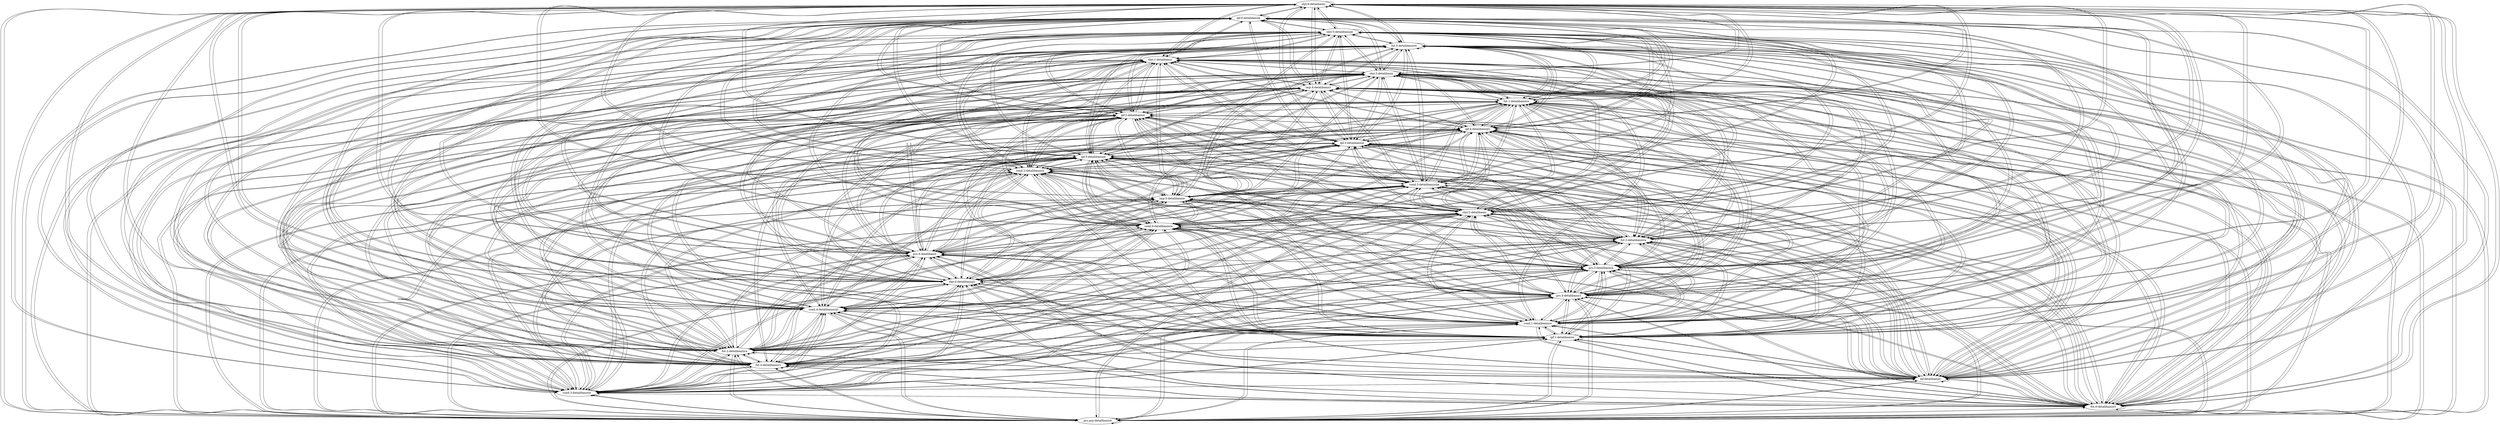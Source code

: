 digraph  {
	node [label="\N"];
	"sbjv.6-dEtalibaniz"	 [cell="sbjv.6",
		label="sbjv.6-detalibaniz",
		tense=sbjv,
		weight=1.0];
	"sbjv.6-dEtalibaniz" -> "sbjv.6-dEtalibaniz"	 [weight=1.0];
	"ipf.6-dEtalibanizE"	 [cell="ipf.6",
		label="ipf.6-detalibanize",
		tense=ipf,
		weight=1.0];
	"sbjv.6-dEtalibaniz" -> "ipf.6-dEtalibanizE"	 [weight=1.0];
	"prs.pcp-dEtalibanizâ"	 [cell="prs.pcp",
		label="prs.pcp-detalibanizɑ̃",
		tense="prs.pcp",
		weight=1.0];
	"sbjv.6-dEtalibaniz" -> "prs.pcp-dEtalibanizâ"	 [weight=1.0];
	"fut.6-dEtalibanizrô"	 [cell="fut.6",
		label="fut.6-detalibanizrɔ̃",
		tense=fut,
		weight=0.04];
	"sbjv.6-dEtalibaniz" -> "fut.6-dEtalibanizrô"	 [weight=0.0012];
	"cond.3-dEtalibanizrE"	 [cell="cond.3",
		label="cond.3-detalibanizre",
		tense=cond,
		weight=0.04];
	"sbjv.6-dEtalibaniz" -> "cond.3-dEtalibanizrE"	 [weight=0.0012];
	"inf-dEtalibanizr"	 [cell=inf,
		label="inf-detalibanizr",
		tense=inf,
		weight=0.02];
	"sbjv.6-dEtalibaniz" -> "inf-dEtalibanizr"	 [weight=0.0006];
	"fut.4-dEtalibanizrô"	 [cell="fut.4",
		label="fut.4-detalibanizrɔ̃",
		tense=fut,
		weight=0.04];
	"sbjv.6-dEtalibaniz" -> "fut.4-dEtalibanizrô"	 [weight=0.0012];
	"fut.2-dEtalibanizra"	 [cell="fut.2",
		label="fut.2-detalibanizra",
		tense=fut,
		weight=0.04];
	"sbjv.6-dEtalibaniz" -> "fut.2-dEtalibanizra"	 [weight=0.0012];
	"ipf.1-dEtalibanizE"	 [cell="ipf.1",
		label="ipf.1-detalibanize",
		tense=ipf,
		weight=1.0];
	"sbjv.6-dEtalibaniz" -> "ipf.1-dEtalibanizE"	 [weight=1.0];
	"cond.1-dEtalibanizrE"	 [cell="cond.1",
		label="cond.1-detalibanizre",
		tense=cond,
		weight=0.04];
	"sbjv.6-dEtalibaniz" -> "cond.1-dEtalibanizrE"	 [weight=0.0012];
	"cond.4-dEtalibanizrijô"	 [cell="cond.4",
		label="cond.4-detalibanizrijɔ̃",
		tense=cond,
		weight=0.05];
	"sbjv.6-dEtalibaniz" -> "cond.4-dEtalibanizrijô"	 [weight=0.002];
	"prs.4-dEtalibanizô"	 [cell="prs.4",
		label="prs.4-detalibanizɔ̃",
		tense=prs,
		weight=1.0];
	"sbjv.6-dEtalibaniz" -> "prs.4-dEtalibanizô"	 [weight=1.0];
	"sbjv.4-dEtalibanizjô"	 [cell="sbjv.4",
		label="sbjv.4-detalibanizjɔ̃",
		tense=sbjv,
		weight=1.0];
	"sbjv.6-dEtalibaniz" -> "sbjv.4-dEtalibanizjô"	 [weight=1.0];
	"prs.5-dEtalibanizE"	 [cell="prs.5",
		label="prs.5-detalibanize",
		tense=prs,
		weight=1.0];
	"sbjv.6-dEtalibaniz" -> "prs.5-dEtalibanizE"	 [weight=1.0];
	"prs.6-dEtalibaniz"	 [cell="prs.6",
		label="prs.6-detalibaniz",
		tense=prs,
		weight=1.0];
	"sbjv.6-dEtalibaniz" -> "prs.6-dEtalibaniz"	 [weight=1.0];
	"fut.3-dEtalibanizra"	 [cell="fut.3",
		label="fut.3-detalibanizra",
		tense=fut,
		weight=0.04];
	"sbjv.6-dEtalibaniz" -> "fut.3-dEtalibanizra"	 [weight=0.0012];
	"cond.6-dEtalibanizrE"	 [cell="cond.6",
		label="cond.6-detalibanizre",
		tense=cond,
		weight=0.04];
	"sbjv.6-dEtalibaniz" -> "cond.6-dEtalibanizrE"	 [weight=0.0012];
	"sbjv.2-dEtalibaniz"	 [cell="sbjv.2",
		label="sbjv.2-detalibaniz",
		tense=sbjv,
		weight=1.0];
	"sbjv.6-dEtalibaniz" -> "sbjv.2-dEtalibaniz"	 [weight=1.0];
	"imp.5-dEtalibanizE"	 [cell="imp.5",
		label="imp.5-detalibanize",
		tense=imp,
		weight=1.0];
	"sbjv.6-dEtalibaniz" -> "imp.5-dEtalibanizE"	 [weight=1.0];
	"cond.5-dEtalibanizrijE"	 [cell="cond.5",
		label="cond.5-detalibanizrije",
		tense=cond,
		weight=0.05];
	"sbjv.6-dEtalibaniz" -> "cond.5-dEtalibanizrijE"	 [weight=0.002];
	"cond.2-dEtalibanizrE"	 [cell="cond.2",
		label="cond.2-detalibanizre",
		tense=cond,
		weight=0.04];
	"sbjv.6-dEtalibaniz" -> "cond.2-dEtalibanizrE"	 [weight=0.0012];
	"ipf.5-dEtalibanizjE"	 [cell="ipf.5",
		label="ipf.5-detalibanizje",
		tense=ipf,
		weight=1.0];
	"sbjv.6-dEtalibaniz" -> "ipf.5-dEtalibanizjE"	 [weight=1.0];
	"ipf.3-dEtalibanizE"	 [cell="ipf.3",
		label="ipf.3-detalibanize",
		tense=ipf,
		weight=1.0];
	"sbjv.6-dEtalibaniz" -> "ipf.3-dEtalibanizE"	 [weight=1.0];
	"ipf.4-dEtalibanizjô"	 [cell="ipf.4",
		label="ipf.4-detalibanizjɔ̃",
		tense=ipf,
		weight=1.0];
	"sbjv.6-dEtalibaniz" -> "ipf.4-dEtalibanizjô"	 [weight=1.0];
	"ipf.2-dEtalibanizE"	 [cell="ipf.2",
		label="ipf.2-detalibanize",
		tense=ipf,
		weight=1.0];
	"sbjv.6-dEtalibaniz" -> "ipf.2-dEtalibanizE"	 [weight=1.0];
	"fut.1-dEtalibanizrE"	 [cell="fut.1",
		label="fut.1-detalibanizre",
		tense=fut,
		weight=0.04];
	"sbjv.6-dEtalibaniz" -> "fut.1-dEtalibanizrE"	 [weight=0.0012];
	"imp.4-dEtalibanizô"	 [cell="imp.4",
		label="imp.4-detalibanizɔ̃",
		tense=imp,
		weight=1.0];
	"sbjv.6-dEtalibaniz" -> "imp.4-dEtalibanizô"	 [weight=1.0];
	"sbjv.3-dEtalibaniz"	 [cell="sbjv.3",
		label="sbjv.3-detalibaniz",
		tense=sbjv,
		weight=1.0];
	"sbjv.6-dEtalibaniz" -> "sbjv.3-dEtalibaniz"	 [weight=1.0];
	"sbjv.1-dEtalibaniz"	 [cell="sbjv.1",
		label="sbjv.1-detalibaniz",
		tense=sbjv,
		weight=1.0];
	"sbjv.6-dEtalibaniz" -> "sbjv.1-dEtalibaniz"	 [weight=1.0];
	"fut.5-dEtalibanizrE"	 [cell="fut.5",
		label="fut.5-detalibanizre",
		tense=fut,
		weight=0.04];
	"sbjv.6-dEtalibaniz" -> "fut.5-dEtalibanizrE"	 [weight=0.0012];
	"sbjv.5-dEtalibanizjE"	 [cell="sbjv.5",
		label="sbjv.5-detalibanizje",
		tense=sbjv,
		weight=1.0];
	"sbjv.6-dEtalibaniz" -> "sbjv.5-dEtalibanizjE"	 [weight=1.0];
	"ipf.6-dEtalibanizE" -> "sbjv.6-dEtalibaniz"	 [weight=1.0];
	"ipf.6-dEtalibanizE" -> "ipf.6-dEtalibanizE"	 [weight=1.0];
	"ipf.6-dEtalibanizE" -> "prs.pcp-dEtalibanizâ"	 [weight=1.0];
	"ipf.6-dEtalibanizE" -> "fut.6-dEtalibanizrô"	 [weight=0.0016];
	"ipf.6-dEtalibanizE" -> "cond.3-dEtalibanizrE"	 [weight=0.0016];
	"ipf.6-dEtalibanizE" -> "inf-dEtalibanizr"	 [weight=0.0004];
	"ipf.6-dEtalibanizE" -> "fut.4-dEtalibanizrô"	 [weight=0.0016];
	"ipf.6-dEtalibanizE" -> "fut.2-dEtalibanizra"	 [weight=0.0016];
	"ipf.6-dEtalibanizE" -> "ipf.1-dEtalibanizE"	 [weight=1.0];
	"ipf.6-dEtalibanizE" -> "cond.1-dEtalibanizrE"	 [weight=0.0016];
	"ipf.6-dEtalibanizE" -> "cond.4-dEtalibanizrijô"	 [weight=0.0025];
	"ipf.6-dEtalibanizE" -> "prs.4-dEtalibanizô"	 [weight=1.0];
	"ipf.6-dEtalibanizE" -> "sbjv.4-dEtalibanizjô"	 [weight=1.0];
	"ipf.6-dEtalibanizE" -> "prs.5-dEtalibanizE"	 [weight=1.0];
	"ipf.6-dEtalibanizE" -> "prs.6-dEtalibaniz"	 [weight=1.0];
	"ipf.6-dEtalibanizE" -> "fut.3-dEtalibanizra"	 [weight=0.0016];
	"ipf.6-dEtalibanizE" -> "cond.6-dEtalibanizrE"	 [weight=0.0016];
	"ipf.6-dEtalibanizE" -> "sbjv.2-dEtalibaniz"	 [weight=1.0];
	"ipf.6-dEtalibanizE" -> "imp.5-dEtalibanizE"	 [weight=1.0];
	"ipf.6-dEtalibanizE" -> "cond.5-dEtalibanizrijE"	 [weight=0.0025];
	"ipf.6-dEtalibanizE" -> "cond.2-dEtalibanizrE"	 [weight=0.0016];
	"ipf.6-dEtalibanizE" -> "ipf.5-dEtalibanizjE"	 [weight=1.0];
	"ipf.6-dEtalibanizE" -> "ipf.3-dEtalibanizE"	 [weight=1.0];
	"ipf.6-dEtalibanizE" -> "ipf.4-dEtalibanizjô"	 [weight=1.0];
	"ipf.6-dEtalibanizE" -> "ipf.2-dEtalibanizE"	 [weight=1.0];
	"ipf.6-dEtalibanizE" -> "fut.1-dEtalibanizrE"	 [weight=0.0016];
	"ipf.6-dEtalibanizE" -> "imp.4-dEtalibanizô"	 [weight=1.0];
	"ipf.6-dEtalibanizE" -> "sbjv.3-dEtalibaniz"	 [weight=1.0];
	"ipf.6-dEtalibanizE" -> "sbjv.1-dEtalibaniz"	 [weight=1.0];
	"ipf.6-dEtalibanizE" -> "fut.5-dEtalibanizrE"	 [weight=0.0016];
	"ipf.6-dEtalibanizE" -> "sbjv.5-dEtalibanizjE"	 [weight=1.0];
	"prs.pcp-dEtalibanizâ" -> "sbjv.6-dEtalibaniz"	 [weight=1.0];
	"prs.pcp-dEtalibanizâ" -> "ipf.6-dEtalibanizE"	 [weight=1.0];
	"prs.pcp-dEtalibanizâ" -> "prs.pcp-dEtalibanizâ"	 [weight=1.0];
	"prs.pcp-dEtalibanizâ" -> "fut.6-dEtalibanizrô"	 [weight=0.0016];
	"prs.pcp-dEtalibanizâ" -> "cond.3-dEtalibanizrE"	 [weight=0.0016];
	"prs.pcp-dEtalibanizâ" -> "inf-dEtalibanizr"	 [weight=0.0004];
	"prs.pcp-dEtalibanizâ" -> "fut.4-dEtalibanizrô"	 [weight=0.0016];
	"prs.pcp-dEtalibanizâ" -> "fut.2-dEtalibanizra"	 [weight=0.0016];
	"prs.pcp-dEtalibanizâ" -> "ipf.1-dEtalibanizE"	 [weight=1.0];
	"prs.pcp-dEtalibanizâ" -> "cond.1-dEtalibanizrE"	 [weight=0.0016];
	"prs.pcp-dEtalibanizâ" -> "cond.4-dEtalibanizrijô"	 [weight=0.0025];
	"prs.pcp-dEtalibanizâ" -> "prs.4-dEtalibanizô"	 [weight=1.0];
	"prs.pcp-dEtalibanizâ" -> "sbjv.4-dEtalibanizjô"	 [weight=1.0];
	"prs.pcp-dEtalibanizâ" -> "prs.5-dEtalibanizE"	 [weight=1.0];
	"prs.pcp-dEtalibanizâ" -> "prs.6-dEtalibaniz"	 [weight=1.0];
	"prs.pcp-dEtalibanizâ" -> "fut.3-dEtalibanizra"	 [weight=0.0016];
	"prs.pcp-dEtalibanizâ" -> "cond.6-dEtalibanizrE"	 [weight=0.0016];
	"prs.pcp-dEtalibanizâ" -> "sbjv.2-dEtalibaniz"	 [weight=1.0];
	"prs.pcp-dEtalibanizâ" -> "imp.5-dEtalibanizE"	 [weight=1.0];
	"prs.pcp-dEtalibanizâ" -> "cond.5-dEtalibanizrijE"	 [weight=0.0025];
	"prs.pcp-dEtalibanizâ" -> "cond.2-dEtalibanizrE"	 [weight=0.0016];
	"prs.pcp-dEtalibanizâ" -> "ipf.5-dEtalibanizjE"	 [weight=1.0];
	"prs.pcp-dEtalibanizâ" -> "ipf.3-dEtalibanizE"	 [weight=1.0];
	"prs.pcp-dEtalibanizâ" -> "ipf.4-dEtalibanizjô"	 [weight=1.0];
	"prs.pcp-dEtalibanizâ" -> "ipf.2-dEtalibanizE"	 [weight=1.0];
	"prs.pcp-dEtalibanizâ" -> "fut.1-dEtalibanizrE"	 [weight=0.0016];
	"prs.pcp-dEtalibanizâ" -> "imp.4-dEtalibanizô"	 [weight=1.0];
	"prs.pcp-dEtalibanizâ" -> "sbjv.3-dEtalibaniz"	 [weight=1.0];
	"prs.pcp-dEtalibanizâ" -> "sbjv.1-dEtalibaniz"	 [weight=1.0];
	"prs.pcp-dEtalibanizâ" -> "fut.5-dEtalibanizrE"	 [weight=0.0016];
	"prs.pcp-dEtalibanizâ" -> "sbjv.5-dEtalibanizjE"	 [weight=1.0];
	"fut.6-dEtalibanizrô" -> "sbjv.6-dEtalibaniz"	 [weight=1.0];
	"fut.6-dEtalibanizrô" -> "ipf.6-dEtalibanizE"	 [weight=1.0];
	"fut.6-dEtalibanizrô" -> "prs.pcp-dEtalibanizâ"	 [weight=1.0];
	"fut.6-dEtalibanizrô" -> "fut.6-dEtalibanizrô"	 [weight=0.04];
	"fut.6-dEtalibanizrô" -> "cond.3-dEtalibanizrE"	 [weight=0.04];
	"fut.6-dEtalibanizrô" -> "inf-dEtalibanizr"	 [weight=0.02];
	"fut.6-dEtalibanizrô" -> "fut.4-dEtalibanizrô"	 [weight=0.04];
	"fut.6-dEtalibanizrô" -> "fut.2-dEtalibanizra"	 [weight=0.04];
	"fut.6-dEtalibanizrô" -> "ipf.1-dEtalibanizE"	 [weight=1.0];
	"fut.6-dEtalibanizrô" -> "cond.1-dEtalibanizrE"	 [weight=0.04];
	"fut.6-dEtalibanizrô" -> "cond.4-dEtalibanizrijô"	 [weight=0.05];
	"fut.6-dEtalibanizrô" -> "prs.4-dEtalibanizô"	 [weight=1.0];
	"fut.6-dEtalibanizrô" -> "sbjv.4-dEtalibanizjô"	 [weight=1.0];
	"fut.6-dEtalibanizrô" -> "prs.5-dEtalibanizE"	 [weight=1.0];
	"fut.6-dEtalibanizrô" -> "prs.6-dEtalibaniz"	 [weight=1.0];
	"fut.6-dEtalibanizrô" -> "fut.3-dEtalibanizra"	 [weight=0.04];
	"fut.6-dEtalibanizrô" -> "cond.6-dEtalibanizrE"	 [weight=0.04];
	"fut.6-dEtalibanizrô" -> "sbjv.2-dEtalibaniz"	 [weight=1.0];
	"fut.6-dEtalibanizrô" -> "imp.5-dEtalibanizE"	 [weight=1.0];
	"fut.6-dEtalibanizrô" -> "cond.5-dEtalibanizrijE"	 [weight=0.05];
	"fut.6-dEtalibanizrô" -> "cond.2-dEtalibanizrE"	 [weight=0.04];
	"fut.6-dEtalibanizrô" -> "ipf.5-dEtalibanizjE"	 [weight=1.0];
	"fut.6-dEtalibanizrô" -> "ipf.3-dEtalibanizE"	 [weight=1.0];
	"fut.6-dEtalibanizrô" -> "ipf.4-dEtalibanizjô"	 [weight=1.0];
	"fut.6-dEtalibanizrô" -> "ipf.2-dEtalibanizE"	 [weight=1.0];
	"fut.6-dEtalibanizrô" -> "fut.1-dEtalibanizrE"	 [weight=0.04];
	"fut.6-dEtalibanizrô" -> "imp.4-dEtalibanizô"	 [weight=1.0];
	"fut.6-dEtalibanizrô" -> "sbjv.3-dEtalibaniz"	 [weight=1.0];
	"fut.6-dEtalibanizrô" -> "sbjv.1-dEtalibaniz"	 [weight=1.0];
	"fut.6-dEtalibanizrô" -> "fut.5-dEtalibanizrE"	 [weight=0.04];
	"fut.6-dEtalibanizrô" -> "sbjv.5-dEtalibanizjE"	 [weight=1.0];
	"cond.3-dEtalibanizrE" -> "sbjv.6-dEtalibaniz"	 [weight=1.0];
	"cond.3-dEtalibanizrE" -> "ipf.6-dEtalibanizE"	 [weight=1.0];
	"cond.3-dEtalibanizrE" -> "prs.pcp-dEtalibanizâ"	 [weight=1.0];
	"cond.3-dEtalibanizrE" -> "fut.6-dEtalibanizrô"	 [weight=0.04];
	"cond.3-dEtalibanizrE" -> "cond.3-dEtalibanizrE"	 [weight=0.04];
	"cond.3-dEtalibanizrE" -> "inf-dEtalibanizr"	 [weight=0.02];
	"cond.3-dEtalibanizrE" -> "fut.4-dEtalibanizrô"	 [weight=0.04];
	"cond.3-dEtalibanizrE" -> "fut.2-dEtalibanizra"	 [weight=0.04];
	"cond.3-dEtalibanizrE" -> "ipf.1-dEtalibanizE"	 [weight=1.0];
	"cond.3-dEtalibanizrE" -> "cond.1-dEtalibanizrE"	 [weight=0.04];
	"cond.3-dEtalibanizrE" -> "cond.4-dEtalibanizrijô"	 [weight=0.05];
	"cond.3-dEtalibanizrE" -> "prs.4-dEtalibanizô"	 [weight=1.0];
	"cond.3-dEtalibanizrE" -> "sbjv.4-dEtalibanizjô"	 [weight=1.0];
	"cond.3-dEtalibanizrE" -> "prs.5-dEtalibanizE"	 [weight=1.0];
	"cond.3-dEtalibanizrE" -> "prs.6-dEtalibaniz"	 [weight=1.0];
	"cond.3-dEtalibanizrE" -> "fut.3-dEtalibanizra"	 [weight=0.04];
	"cond.3-dEtalibanizrE" -> "cond.6-dEtalibanizrE"	 [weight=0.04];
	"cond.3-dEtalibanizrE" -> "sbjv.2-dEtalibaniz"	 [weight=1.0];
	"cond.3-dEtalibanizrE" -> "imp.5-dEtalibanizE"	 [weight=1.0];
	"cond.3-dEtalibanizrE" -> "cond.5-dEtalibanizrijE"	 [weight=0.05];
	"cond.3-dEtalibanizrE" -> "cond.2-dEtalibanizrE"	 [weight=0.04];
	"cond.3-dEtalibanizrE" -> "ipf.5-dEtalibanizjE"	 [weight=1.0];
	"cond.3-dEtalibanizrE" -> "ipf.3-dEtalibanizE"	 [weight=1.0];
	"cond.3-dEtalibanizrE" -> "ipf.4-dEtalibanizjô"	 [weight=1.0];
	"cond.3-dEtalibanizrE" -> "ipf.2-dEtalibanizE"	 [weight=1.0];
	"cond.3-dEtalibanizrE" -> "fut.1-dEtalibanizrE"	 [weight=0.04];
	"cond.3-dEtalibanizrE" -> "imp.4-dEtalibanizô"	 [weight=1.0];
	"cond.3-dEtalibanizrE" -> "sbjv.3-dEtalibaniz"	 [weight=1.0];
	"cond.3-dEtalibanizrE" -> "sbjv.1-dEtalibaniz"	 [weight=1.0];
	"cond.3-dEtalibanizrE" -> "fut.5-dEtalibanizrE"	 [weight=0.04];
	"cond.3-dEtalibanizrE" -> "sbjv.5-dEtalibanizjE"	 [weight=1.0];
	"inf-dEtalibanizr" -> "sbjv.6-dEtalibaniz"	 [weight=1.0];
	"inf-dEtalibanizr" -> "ipf.6-dEtalibanizE"	 [weight=1.0];
	"inf-dEtalibanizr" -> "prs.pcp-dEtalibanizâ"	 [weight=1.0];
	"inf-dEtalibanizr" -> "fut.6-dEtalibanizrô"	 [weight=0.04];
	"inf-dEtalibanizr" -> "cond.3-dEtalibanizrE"	 [weight=0.04];
	"inf-dEtalibanizr" -> "inf-dEtalibanizr"	 [weight=0.02];
	"inf-dEtalibanizr" -> "fut.4-dEtalibanizrô"	 [weight=0.04];
	"inf-dEtalibanizr" -> "fut.2-dEtalibanizra"	 [weight=0.04];
	"inf-dEtalibanizr" -> "ipf.1-dEtalibanizE"	 [weight=1.0];
	"inf-dEtalibanizr" -> "cond.1-dEtalibanizrE"	 [weight=0.04];
	"inf-dEtalibanizr" -> "cond.4-dEtalibanizrijô"	 [weight=0.05];
	"inf-dEtalibanizr" -> "prs.4-dEtalibanizô"	 [weight=1.0];
	"inf-dEtalibanizr" -> "sbjv.4-dEtalibanizjô"	 [weight=1.0];
	"inf-dEtalibanizr" -> "prs.5-dEtalibanizE"	 [weight=1.0];
	"inf-dEtalibanizr" -> "prs.6-dEtalibaniz"	 [weight=1.0];
	"inf-dEtalibanizr" -> "fut.3-dEtalibanizra"	 [weight=0.04];
	"inf-dEtalibanizr" -> "cond.6-dEtalibanizrE"	 [weight=0.04];
	"inf-dEtalibanizr" -> "sbjv.2-dEtalibaniz"	 [weight=1.0];
	"inf-dEtalibanizr" -> "imp.5-dEtalibanizE"	 [weight=1.0];
	"inf-dEtalibanizr" -> "cond.5-dEtalibanizrijE"	 [weight=0.05];
	"inf-dEtalibanizr" -> "cond.2-dEtalibanizrE"	 [weight=0.04];
	"inf-dEtalibanizr" -> "ipf.5-dEtalibanizjE"	 [weight=1.0];
	"inf-dEtalibanizr" -> "ipf.3-dEtalibanizE"	 [weight=1.0];
	"inf-dEtalibanizr" -> "ipf.4-dEtalibanizjô"	 [weight=1.0];
	"inf-dEtalibanizr" -> "ipf.2-dEtalibanizE"	 [weight=1.0];
	"inf-dEtalibanizr" -> "fut.1-dEtalibanizrE"	 [weight=0.04];
	"inf-dEtalibanizr" -> "imp.4-dEtalibanizô"	 [weight=1.0];
	"inf-dEtalibanizr" -> "sbjv.3-dEtalibaniz"	 [weight=1.0];
	"inf-dEtalibanizr" -> "sbjv.1-dEtalibaniz"	 [weight=1.0];
	"inf-dEtalibanizr" -> "fut.5-dEtalibanizrE"	 [weight=0.04];
	"inf-dEtalibanizr" -> "sbjv.5-dEtalibanizjE"	 [weight=1.0];
	"fut.4-dEtalibanizrô" -> "sbjv.6-dEtalibaniz"	 [weight=1.0];
	"fut.4-dEtalibanizrô" -> "ipf.6-dEtalibanizE"	 [weight=1.0];
	"fut.4-dEtalibanizrô" -> "prs.pcp-dEtalibanizâ"	 [weight=1.0];
	"fut.4-dEtalibanizrô" -> "fut.6-dEtalibanizrô"	 [weight=0.04];
	"fut.4-dEtalibanizrô" -> "cond.3-dEtalibanizrE"	 [weight=0.04];
	"fut.4-dEtalibanizrô" -> "inf-dEtalibanizr"	 [weight=0.02];
	"fut.4-dEtalibanizrô" -> "fut.4-dEtalibanizrô"	 [weight=0.04];
	"fut.4-dEtalibanizrô" -> "fut.2-dEtalibanizra"	 [weight=0.04];
	"fut.4-dEtalibanizrô" -> "ipf.1-dEtalibanizE"	 [weight=1.0];
	"fut.4-dEtalibanizrô" -> "cond.1-dEtalibanizrE"	 [weight=0.04];
	"fut.4-dEtalibanizrô" -> "cond.4-dEtalibanizrijô"	 [weight=0.05];
	"fut.4-dEtalibanizrô" -> "prs.4-dEtalibanizô"	 [weight=1.0];
	"fut.4-dEtalibanizrô" -> "sbjv.4-dEtalibanizjô"	 [weight=1.0];
	"fut.4-dEtalibanizrô" -> "prs.5-dEtalibanizE"	 [weight=1.0];
	"fut.4-dEtalibanizrô" -> "prs.6-dEtalibaniz"	 [weight=1.0];
	"fut.4-dEtalibanizrô" -> "fut.3-dEtalibanizra"	 [weight=0.04];
	"fut.4-dEtalibanizrô" -> "cond.6-dEtalibanizrE"	 [weight=0.04];
	"fut.4-dEtalibanizrô" -> "sbjv.2-dEtalibaniz"	 [weight=1.0];
	"fut.4-dEtalibanizrô" -> "imp.5-dEtalibanizE"	 [weight=1.0];
	"fut.4-dEtalibanizrô" -> "cond.5-dEtalibanizrijE"	 [weight=0.05];
	"fut.4-dEtalibanizrô" -> "cond.2-dEtalibanizrE"	 [weight=0.04];
	"fut.4-dEtalibanizrô" -> "ipf.5-dEtalibanizjE"	 [weight=1.0];
	"fut.4-dEtalibanizrô" -> "ipf.3-dEtalibanizE"	 [weight=1.0];
	"fut.4-dEtalibanizrô" -> "ipf.4-dEtalibanizjô"	 [weight=1.0];
	"fut.4-dEtalibanizrô" -> "ipf.2-dEtalibanizE"	 [weight=1.0];
	"fut.4-dEtalibanizrô" -> "fut.1-dEtalibanizrE"	 [weight=0.04];
	"fut.4-dEtalibanizrô" -> "imp.4-dEtalibanizô"	 [weight=1.0];
	"fut.4-dEtalibanizrô" -> "sbjv.3-dEtalibaniz"	 [weight=1.0];
	"fut.4-dEtalibanizrô" -> "sbjv.1-dEtalibaniz"	 [weight=1.0];
	"fut.4-dEtalibanizrô" -> "fut.5-dEtalibanizrE"	 [weight=0.04];
	"fut.4-dEtalibanizrô" -> "sbjv.5-dEtalibanizjE"	 [weight=1.0];
	"fut.2-dEtalibanizra" -> "sbjv.6-dEtalibaniz"	 [weight=1.0];
	"fut.2-dEtalibanizra" -> "ipf.6-dEtalibanizE"	 [weight=1.0];
	"fut.2-dEtalibanizra" -> "prs.pcp-dEtalibanizâ"	 [weight=1.0];
	"fut.2-dEtalibanizra" -> "fut.6-dEtalibanizrô"	 [weight=0.04];
	"fut.2-dEtalibanizra" -> "cond.3-dEtalibanizrE"	 [weight=0.04];
	"fut.2-dEtalibanizra" -> "inf-dEtalibanizr"	 [weight=0.02];
	"fut.2-dEtalibanizra" -> "fut.4-dEtalibanizrô"	 [weight=0.04];
	"fut.2-dEtalibanizra" -> "fut.2-dEtalibanizra"	 [weight=0.04];
	"fut.2-dEtalibanizra" -> "ipf.1-dEtalibanizE"	 [weight=1.0];
	"fut.2-dEtalibanizra" -> "cond.1-dEtalibanizrE"	 [weight=0.04];
	"fut.2-dEtalibanizra" -> "cond.4-dEtalibanizrijô"	 [weight=0.05];
	"fut.2-dEtalibanizra" -> "prs.4-dEtalibanizô"	 [weight=1.0];
	"fut.2-dEtalibanizra" -> "sbjv.4-dEtalibanizjô"	 [weight=1.0];
	"fut.2-dEtalibanizra" -> "prs.5-dEtalibanizE"	 [weight=1.0];
	"fut.2-dEtalibanizra" -> "prs.6-dEtalibaniz"	 [weight=1.0];
	"fut.2-dEtalibanizra" -> "fut.3-dEtalibanizra"	 [weight=0.04];
	"fut.2-dEtalibanizra" -> "cond.6-dEtalibanizrE"	 [weight=0.04];
	"fut.2-dEtalibanizra" -> "sbjv.2-dEtalibaniz"	 [weight=1.0];
	"fut.2-dEtalibanizra" -> "imp.5-dEtalibanizE"	 [weight=1.0];
	"fut.2-dEtalibanizra" -> "cond.5-dEtalibanizrijE"	 [weight=0.05];
	"fut.2-dEtalibanizra" -> "cond.2-dEtalibanizrE"	 [weight=0.04];
	"fut.2-dEtalibanizra" -> "ipf.5-dEtalibanizjE"	 [weight=1.0];
	"fut.2-dEtalibanizra" -> "ipf.3-dEtalibanizE"	 [weight=1.0];
	"fut.2-dEtalibanizra" -> "ipf.4-dEtalibanizjô"	 [weight=1.0];
	"fut.2-dEtalibanizra" -> "ipf.2-dEtalibanizE"	 [weight=1.0];
	"fut.2-dEtalibanizra" -> "fut.1-dEtalibanizrE"	 [weight=0.04];
	"fut.2-dEtalibanizra" -> "imp.4-dEtalibanizô"	 [weight=1.0];
	"fut.2-dEtalibanizra" -> "sbjv.3-dEtalibaniz"	 [weight=1.0];
	"fut.2-dEtalibanizra" -> "sbjv.1-dEtalibaniz"	 [weight=1.0];
	"fut.2-dEtalibanizra" -> "fut.5-dEtalibanizrE"	 [weight=0.04];
	"fut.2-dEtalibanizra" -> "sbjv.5-dEtalibanizjE"	 [weight=1.0];
	"ipf.1-dEtalibanizE" -> "sbjv.6-dEtalibaniz"	 [weight=1.0];
	"ipf.1-dEtalibanizE" -> "ipf.6-dEtalibanizE"	 [weight=1.0];
	"ipf.1-dEtalibanizE" -> "prs.pcp-dEtalibanizâ"	 [weight=1.0];
	"ipf.1-dEtalibanizE" -> "fut.6-dEtalibanizrô"	 [weight=0.0016];
	"ipf.1-dEtalibanizE" -> "cond.3-dEtalibanizrE"	 [weight=0.0016];
	"ipf.1-dEtalibanizE" -> "inf-dEtalibanizr"	 [weight=0.0004];
	"ipf.1-dEtalibanizE" -> "fut.4-dEtalibanizrô"	 [weight=0.0016];
	"ipf.1-dEtalibanizE" -> "fut.2-dEtalibanizra"	 [weight=0.0016];
	"ipf.1-dEtalibanizE" -> "ipf.1-dEtalibanizE"	 [weight=1.0];
	"ipf.1-dEtalibanizE" -> "cond.1-dEtalibanizrE"	 [weight=0.0016];
	"ipf.1-dEtalibanizE" -> "cond.4-dEtalibanizrijô"	 [weight=0.0025];
	"ipf.1-dEtalibanizE" -> "prs.4-dEtalibanizô"	 [weight=1.0];
	"ipf.1-dEtalibanizE" -> "sbjv.4-dEtalibanizjô"	 [weight=1.0];
	"ipf.1-dEtalibanizE" -> "prs.5-dEtalibanizE"	 [weight=1.0];
	"ipf.1-dEtalibanizE" -> "prs.6-dEtalibaniz"	 [weight=1.0];
	"ipf.1-dEtalibanizE" -> "fut.3-dEtalibanizra"	 [weight=0.0016];
	"ipf.1-dEtalibanizE" -> "cond.6-dEtalibanizrE"	 [weight=0.0016];
	"ipf.1-dEtalibanizE" -> "sbjv.2-dEtalibaniz"	 [weight=1.0];
	"ipf.1-dEtalibanizE" -> "imp.5-dEtalibanizE"	 [weight=1.0];
	"ipf.1-dEtalibanizE" -> "cond.5-dEtalibanizrijE"	 [weight=0.0025];
	"ipf.1-dEtalibanizE" -> "cond.2-dEtalibanizrE"	 [weight=0.0016];
	"ipf.1-dEtalibanizE" -> "ipf.5-dEtalibanizjE"	 [weight=1.0];
	"ipf.1-dEtalibanizE" -> "ipf.3-dEtalibanizE"	 [weight=1.0];
	"ipf.1-dEtalibanizE" -> "ipf.4-dEtalibanizjô"	 [weight=1.0];
	"ipf.1-dEtalibanizE" -> "ipf.2-dEtalibanizE"	 [weight=1.0];
	"ipf.1-dEtalibanizE" -> "fut.1-dEtalibanizrE"	 [weight=0.0016];
	"ipf.1-dEtalibanizE" -> "imp.4-dEtalibanizô"	 [weight=1.0];
	"ipf.1-dEtalibanizE" -> "sbjv.3-dEtalibaniz"	 [weight=1.0];
	"ipf.1-dEtalibanizE" -> "sbjv.1-dEtalibaniz"	 [weight=1.0];
	"ipf.1-dEtalibanizE" -> "fut.5-dEtalibanizrE"	 [weight=0.0016];
	"ipf.1-dEtalibanizE" -> "sbjv.5-dEtalibanizjE"	 [weight=1.0];
	"cond.1-dEtalibanizrE" -> "sbjv.6-dEtalibaniz"	 [weight=1.0];
	"cond.1-dEtalibanizrE" -> "ipf.6-dEtalibanizE"	 [weight=1.0];
	"cond.1-dEtalibanizrE" -> "prs.pcp-dEtalibanizâ"	 [weight=1.0];
	"cond.1-dEtalibanizrE" -> "fut.6-dEtalibanizrô"	 [weight=0.04];
	"cond.1-dEtalibanizrE" -> "cond.3-dEtalibanizrE"	 [weight=0.04];
	"cond.1-dEtalibanizrE" -> "inf-dEtalibanizr"	 [weight=0.02];
	"cond.1-dEtalibanizrE" -> "fut.4-dEtalibanizrô"	 [weight=0.04];
	"cond.1-dEtalibanizrE" -> "fut.2-dEtalibanizra"	 [weight=0.04];
	"cond.1-dEtalibanizrE" -> "ipf.1-dEtalibanizE"	 [weight=1.0];
	"cond.1-dEtalibanizrE" -> "cond.1-dEtalibanizrE"	 [weight=0.04];
	"cond.1-dEtalibanizrE" -> "cond.4-dEtalibanizrijô"	 [weight=0.05];
	"cond.1-dEtalibanizrE" -> "prs.4-dEtalibanizô"	 [weight=1.0];
	"cond.1-dEtalibanizrE" -> "sbjv.4-dEtalibanizjô"	 [weight=1.0];
	"cond.1-dEtalibanizrE" -> "prs.5-dEtalibanizE"	 [weight=1.0];
	"cond.1-dEtalibanizrE" -> "prs.6-dEtalibaniz"	 [weight=1.0];
	"cond.1-dEtalibanizrE" -> "fut.3-dEtalibanizra"	 [weight=0.04];
	"cond.1-dEtalibanizrE" -> "cond.6-dEtalibanizrE"	 [weight=0.04];
	"cond.1-dEtalibanizrE" -> "sbjv.2-dEtalibaniz"	 [weight=1.0];
	"cond.1-dEtalibanizrE" -> "imp.5-dEtalibanizE"	 [weight=1.0];
	"cond.1-dEtalibanizrE" -> "cond.5-dEtalibanizrijE"	 [weight=0.05];
	"cond.1-dEtalibanizrE" -> "cond.2-dEtalibanizrE"	 [weight=0.04];
	"cond.1-dEtalibanizrE" -> "ipf.5-dEtalibanizjE"	 [weight=1.0];
	"cond.1-dEtalibanizrE" -> "ipf.3-dEtalibanizE"	 [weight=1.0];
	"cond.1-dEtalibanizrE" -> "ipf.4-dEtalibanizjô"	 [weight=1.0];
	"cond.1-dEtalibanizrE" -> "ipf.2-dEtalibanizE"	 [weight=1.0];
	"cond.1-dEtalibanizrE" -> "fut.1-dEtalibanizrE"	 [weight=0.04];
	"cond.1-dEtalibanizrE" -> "imp.4-dEtalibanizô"	 [weight=1.0];
	"cond.1-dEtalibanizrE" -> "sbjv.3-dEtalibaniz"	 [weight=1.0];
	"cond.1-dEtalibanizrE" -> "sbjv.1-dEtalibaniz"	 [weight=1.0];
	"cond.1-dEtalibanizrE" -> "fut.5-dEtalibanizrE"	 [weight=0.04];
	"cond.1-dEtalibanizrE" -> "sbjv.5-dEtalibanizjE"	 [weight=1.0];
	"cond.4-dEtalibanizrijô" -> "sbjv.6-dEtalibaniz"	 [weight=1.0];
	"cond.4-dEtalibanizrijô" -> "ipf.6-dEtalibanizE"	 [weight=1.0];
	"cond.4-dEtalibanizrijô" -> "prs.pcp-dEtalibanizâ"	 [weight=1.0];
	"cond.4-dEtalibanizrijô" -> "fut.6-dEtalibanizrô"	 [weight=0.04];
	"cond.4-dEtalibanizrijô" -> "cond.3-dEtalibanizrE"	 [weight=0.04];
	"cond.4-dEtalibanizrijô" -> "inf-dEtalibanizr"	 [weight=0.02];
	"cond.4-dEtalibanizrijô" -> "fut.4-dEtalibanizrô"	 [weight=0.04];
	"cond.4-dEtalibanizrijô" -> "fut.2-dEtalibanizra"	 [weight=0.04];
	"cond.4-dEtalibanizrijô" -> "ipf.1-dEtalibanizE"	 [weight=1.0];
	"cond.4-dEtalibanizrijô" -> "cond.1-dEtalibanizrE"	 [weight=0.04];
	"cond.4-dEtalibanizrijô" -> "cond.4-dEtalibanizrijô"	 [weight=0.05];
	"cond.4-dEtalibanizrijô" -> "prs.4-dEtalibanizô"	 [weight=1.0];
	"cond.4-dEtalibanizrijô" -> "sbjv.4-dEtalibanizjô"	 [weight=1.0];
	"cond.4-dEtalibanizrijô" -> "prs.5-dEtalibanizE"	 [weight=1.0];
	"cond.4-dEtalibanizrijô" -> "prs.6-dEtalibaniz"	 [weight=1.0];
	"cond.4-dEtalibanizrijô" -> "fut.3-dEtalibanizra"	 [weight=0.04];
	"cond.4-dEtalibanizrijô" -> "cond.6-dEtalibanizrE"	 [weight=0.04];
	"cond.4-dEtalibanizrijô" -> "sbjv.2-dEtalibaniz"	 [weight=1.0];
	"cond.4-dEtalibanizrijô" -> "imp.5-dEtalibanizE"	 [weight=1.0];
	"cond.4-dEtalibanizrijô" -> "cond.5-dEtalibanizrijE"	 [weight=0.05];
	"cond.4-dEtalibanizrijô" -> "cond.2-dEtalibanizrE"	 [weight=0.04];
	"cond.4-dEtalibanizrijô" -> "ipf.5-dEtalibanizjE"	 [weight=1.0];
	"cond.4-dEtalibanizrijô" -> "ipf.3-dEtalibanizE"	 [weight=1.0];
	"cond.4-dEtalibanizrijô" -> "ipf.4-dEtalibanizjô"	 [weight=1.0];
	"cond.4-dEtalibanizrijô" -> "ipf.2-dEtalibanizE"	 [weight=1.0];
	"cond.4-dEtalibanizrijô" -> "fut.1-dEtalibanizrE"	 [weight=0.04];
	"cond.4-dEtalibanizrijô" -> "imp.4-dEtalibanizô"	 [weight=1.0];
	"cond.4-dEtalibanizrijô" -> "sbjv.3-dEtalibaniz"	 [weight=1.0];
	"cond.4-dEtalibanizrijô" -> "sbjv.1-dEtalibaniz"	 [weight=1.0];
	"cond.4-dEtalibanizrijô" -> "fut.5-dEtalibanizrE"	 [weight=0.04];
	"cond.4-dEtalibanizrijô" -> "sbjv.5-dEtalibanizjE"	 [weight=1.0];
	"prs.4-dEtalibanizô" -> "sbjv.6-dEtalibaniz"	 [weight=1.0];
	"prs.4-dEtalibanizô" -> "ipf.6-dEtalibanizE"	 [weight=1.0];
	"prs.4-dEtalibanizô" -> "prs.pcp-dEtalibanizâ"	 [weight=1.0];
	"prs.4-dEtalibanizô" -> "fut.6-dEtalibanizrô"	 [weight=0.0016];
	"prs.4-dEtalibanizô" -> "cond.3-dEtalibanizrE"	 [weight=0.0016];
	"prs.4-dEtalibanizô" -> "inf-dEtalibanizr"	 [weight=0.0004];
	"prs.4-dEtalibanizô" -> "fut.4-dEtalibanizrô"	 [weight=0.0016];
	"prs.4-dEtalibanizô" -> "fut.2-dEtalibanizra"	 [weight=0.0016];
	"prs.4-dEtalibanizô" -> "ipf.1-dEtalibanizE"	 [weight=1.0];
	"prs.4-dEtalibanizô" -> "cond.1-dEtalibanizrE"	 [weight=0.0016];
	"prs.4-dEtalibanizô" -> "cond.4-dEtalibanizrijô"	 [weight=0.0025];
	"prs.4-dEtalibanizô" -> "prs.4-dEtalibanizô"	 [weight=1.0];
	"prs.4-dEtalibanizô" -> "sbjv.4-dEtalibanizjô"	 [weight=1.0];
	"prs.4-dEtalibanizô" -> "prs.5-dEtalibanizE"	 [weight=1.0];
	"prs.4-dEtalibanizô" -> "prs.6-dEtalibaniz"	 [weight=1.0];
	"prs.4-dEtalibanizô" -> "fut.3-dEtalibanizra"	 [weight=0.0016];
	"prs.4-dEtalibanizô" -> "cond.6-dEtalibanizrE"	 [weight=0.0016];
	"prs.4-dEtalibanizô" -> "sbjv.2-dEtalibaniz"	 [weight=1.0];
	"prs.4-dEtalibanizô" -> "imp.5-dEtalibanizE"	 [weight=1.0];
	"prs.4-dEtalibanizô" -> "cond.5-dEtalibanizrijE"	 [weight=0.0025];
	"prs.4-dEtalibanizô" -> "cond.2-dEtalibanizrE"	 [weight=0.0016];
	"prs.4-dEtalibanizô" -> "ipf.5-dEtalibanizjE"	 [weight=1.0];
	"prs.4-dEtalibanizô" -> "ipf.3-dEtalibanizE"	 [weight=1.0];
	"prs.4-dEtalibanizô" -> "ipf.4-dEtalibanizjô"	 [weight=1.0];
	"prs.4-dEtalibanizô" -> "ipf.2-dEtalibanizE"	 [weight=1.0];
	"prs.4-dEtalibanizô" -> "fut.1-dEtalibanizrE"	 [weight=0.0016];
	"prs.4-dEtalibanizô" -> "imp.4-dEtalibanizô"	 [weight=1.0];
	"prs.4-dEtalibanizô" -> "sbjv.3-dEtalibaniz"	 [weight=1.0];
	"prs.4-dEtalibanizô" -> "sbjv.1-dEtalibaniz"	 [weight=1.0];
	"prs.4-dEtalibanizô" -> "fut.5-dEtalibanizrE"	 [weight=0.0016];
	"prs.4-dEtalibanizô" -> "sbjv.5-dEtalibanizjE"	 [weight=1.0];
	"sbjv.4-dEtalibanizjô" -> "sbjv.6-dEtalibaniz"	 [weight=0.95];
	"sbjv.4-dEtalibanizjô" -> "ipf.6-dEtalibanizE"	 [weight=0.92];
	"sbjv.4-dEtalibanizjô" -> "prs.pcp-dEtalibanizâ"	 [weight=0.92];
	"sbjv.4-dEtalibanizjô" -> "fut.6-dEtalibanizrô"	 [weight=0.0012];
	"sbjv.4-dEtalibanizjô" -> "cond.3-dEtalibanizrE"	 [weight=0.0012];
	"sbjv.4-dEtalibanizjô" -> "inf-dEtalibanizr"	 [weight=0.0002];
	"sbjv.4-dEtalibanizjô" -> "fut.4-dEtalibanizrô"	 [weight=0.0012];
	"sbjv.4-dEtalibanizjô" -> "fut.2-dEtalibanizra"	 [weight=0.0012];
	"sbjv.4-dEtalibanizjô" -> "ipf.1-dEtalibanizE"	 [weight=0.92];
	"sbjv.4-dEtalibanizjô" -> "cond.1-dEtalibanizrE"	 [weight=0.0012];
	"sbjv.4-dEtalibanizjô" -> "cond.4-dEtalibanizrijô"	 [weight=0.002];
	"sbjv.4-dEtalibanizjô" -> "prs.4-dEtalibanizô"	 [weight=0.92];
	"sbjv.4-dEtalibanizjô" -> "sbjv.4-dEtalibanizjô"	 [weight=1.0];
	"sbjv.4-dEtalibanizjô" -> "prs.5-dEtalibanizE"	 [weight=0.92];
	"sbjv.4-dEtalibanizjô" -> "prs.6-dEtalibaniz"	 [weight=0.95];
	"sbjv.4-dEtalibanizjô" -> "fut.3-dEtalibanizra"	 [weight=0.0012];
	"sbjv.4-dEtalibanizjô" -> "cond.6-dEtalibanizrE"	 [weight=0.0012];
	"sbjv.4-dEtalibanizjô" -> "sbjv.2-dEtalibaniz"	 [weight=0.95];
	"sbjv.4-dEtalibanizjô" -> "imp.5-dEtalibanizE"	 [weight=0.92];
	"sbjv.4-dEtalibanizjô" -> "cond.5-dEtalibanizrijE"	 [weight=0.002];
	"sbjv.4-dEtalibanizjô" -> "cond.2-dEtalibanizrE"	 [weight=0.0012];
	"sbjv.4-dEtalibanizjô" -> "ipf.5-dEtalibanizjE"	 [weight=1.0];
	"sbjv.4-dEtalibanizjô" -> "ipf.3-dEtalibanizE"	 [weight=0.92];
	"sbjv.4-dEtalibanizjô" -> "ipf.4-dEtalibanizjô"	 [weight=1.0];
	"sbjv.4-dEtalibanizjô" -> "ipf.2-dEtalibanizE"	 [weight=0.92];
	"sbjv.4-dEtalibanizjô" -> "fut.1-dEtalibanizrE"	 [weight=0.0012];
	"sbjv.4-dEtalibanizjô" -> "imp.4-dEtalibanizô"	 [weight=0.92];
	"sbjv.4-dEtalibanizjô" -> "sbjv.3-dEtalibaniz"	 [weight=0.95];
	"sbjv.4-dEtalibanizjô" -> "sbjv.1-dEtalibaniz"	 [weight=0.95];
	"sbjv.4-dEtalibanizjô" -> "fut.5-dEtalibanizrE"	 [weight=0.0012];
	"sbjv.4-dEtalibanizjô" -> "sbjv.5-dEtalibanizjE"	 [weight=1.0];
	"prs.5-dEtalibanizE" -> "sbjv.6-dEtalibaniz"	 [weight=1.0];
	"prs.5-dEtalibanizE" -> "ipf.6-dEtalibanizE"	 [weight=1.0];
	"prs.5-dEtalibanizE" -> "prs.pcp-dEtalibanizâ"	 [weight=1.0];
	"prs.5-dEtalibanizE" -> "fut.6-dEtalibanizrô"	 [weight=0.0016];
	"prs.5-dEtalibanizE" -> "cond.3-dEtalibanizrE"	 [weight=0.0016];
	"prs.5-dEtalibanizE" -> "inf-dEtalibanizr"	 [weight=0.0004];
	"prs.5-dEtalibanizE" -> "fut.4-dEtalibanizrô"	 [weight=0.0016];
	"prs.5-dEtalibanizE" -> "fut.2-dEtalibanizra"	 [weight=0.0016];
	"prs.5-dEtalibanizE" -> "ipf.1-dEtalibanizE"	 [weight=1.0];
	"prs.5-dEtalibanizE" -> "cond.1-dEtalibanizrE"	 [weight=0.0016];
	"prs.5-dEtalibanizE" -> "cond.4-dEtalibanizrijô"	 [weight=0.0025];
	"prs.5-dEtalibanizE" -> "prs.4-dEtalibanizô"	 [weight=1.0];
	"prs.5-dEtalibanizE" -> "sbjv.4-dEtalibanizjô"	 [weight=1.0];
	"prs.5-dEtalibanizE" -> "prs.5-dEtalibanizE"	 [weight=1.0];
	"prs.5-dEtalibanizE" -> "prs.6-dEtalibaniz"	 [weight=1.0];
	"prs.5-dEtalibanizE" -> "fut.3-dEtalibanizra"	 [weight=0.0016];
	"prs.5-dEtalibanizE" -> "cond.6-dEtalibanizrE"	 [weight=0.0016];
	"prs.5-dEtalibanizE" -> "sbjv.2-dEtalibaniz"	 [weight=1.0];
	"prs.5-dEtalibanizE" -> "imp.5-dEtalibanizE"	 [weight=1.0];
	"prs.5-dEtalibanizE" -> "cond.5-dEtalibanizrijE"	 [weight=0.0025];
	"prs.5-dEtalibanizE" -> "cond.2-dEtalibanizrE"	 [weight=0.0016];
	"prs.5-dEtalibanizE" -> "ipf.5-dEtalibanizjE"	 [weight=1.0];
	"prs.5-dEtalibanizE" -> "ipf.3-dEtalibanizE"	 [weight=1.0];
	"prs.5-dEtalibanizE" -> "ipf.4-dEtalibanizjô"	 [weight=1.0];
	"prs.5-dEtalibanizE" -> "ipf.2-dEtalibanizE"	 [weight=1.0];
	"prs.5-dEtalibanizE" -> "fut.1-dEtalibanizrE"	 [weight=0.0016];
	"prs.5-dEtalibanizE" -> "imp.4-dEtalibanizô"	 [weight=1.0];
	"prs.5-dEtalibanizE" -> "sbjv.3-dEtalibaniz"	 [weight=1.0];
	"prs.5-dEtalibanizE" -> "sbjv.1-dEtalibaniz"	 [weight=1.0];
	"prs.5-dEtalibanizE" -> "fut.5-dEtalibanizrE"	 [weight=0.0016];
	"prs.5-dEtalibanizE" -> "sbjv.5-dEtalibanizjE"	 [weight=1.0];
	"prs.6-dEtalibaniz" -> "sbjv.6-dEtalibaniz"	 [weight=1.0];
	"prs.6-dEtalibaniz" -> "ipf.6-dEtalibanizE"	 [weight=1.0];
	"prs.6-dEtalibaniz" -> "prs.pcp-dEtalibanizâ"	 [weight=1.0];
	"prs.6-dEtalibaniz" -> "fut.6-dEtalibanizrô"	 [weight=0.0012];
	"prs.6-dEtalibaniz" -> "cond.3-dEtalibanizrE"	 [weight=0.0012];
	"prs.6-dEtalibaniz" -> "inf-dEtalibanizr"	 [weight=0.0006];
	"prs.6-dEtalibaniz" -> "fut.4-dEtalibanizrô"	 [weight=0.0012];
	"prs.6-dEtalibaniz" -> "fut.2-dEtalibanizra"	 [weight=0.0012];
	"prs.6-dEtalibaniz" -> "ipf.1-dEtalibanizE"	 [weight=1.0];
	"prs.6-dEtalibaniz" -> "cond.1-dEtalibanizrE"	 [weight=0.0012];
	"prs.6-dEtalibaniz" -> "cond.4-dEtalibanizrijô"	 [weight=0.002];
	"prs.6-dEtalibaniz" -> "prs.4-dEtalibanizô"	 [weight=1.0];
	"prs.6-dEtalibaniz" -> "sbjv.4-dEtalibanizjô"	 [weight=1.0];
	"prs.6-dEtalibaniz" -> "prs.5-dEtalibanizE"	 [weight=1.0];
	"prs.6-dEtalibaniz" -> "prs.6-dEtalibaniz"	 [weight=1.0];
	"prs.6-dEtalibaniz" -> "fut.3-dEtalibanizra"	 [weight=0.0012];
	"prs.6-dEtalibaniz" -> "cond.6-dEtalibanizrE"	 [weight=0.0012];
	"prs.6-dEtalibaniz" -> "sbjv.2-dEtalibaniz"	 [weight=1.0];
	"prs.6-dEtalibaniz" -> "imp.5-dEtalibanizE"	 [weight=1.0];
	"prs.6-dEtalibaniz" -> "cond.5-dEtalibanizrijE"	 [weight=0.002];
	"prs.6-dEtalibaniz" -> "cond.2-dEtalibanizrE"	 [weight=0.0012];
	"prs.6-dEtalibaniz" -> "ipf.5-dEtalibanizjE"	 [weight=1.0];
	"prs.6-dEtalibaniz" -> "ipf.3-dEtalibanizE"	 [weight=1.0];
	"prs.6-dEtalibaniz" -> "ipf.4-dEtalibanizjô"	 [weight=1.0];
	"prs.6-dEtalibaniz" -> "ipf.2-dEtalibanizE"	 [weight=1.0];
	"prs.6-dEtalibaniz" -> "fut.1-dEtalibanizrE"	 [weight=0.0012];
	"prs.6-dEtalibaniz" -> "imp.4-dEtalibanizô"	 [weight=1.0];
	"prs.6-dEtalibaniz" -> "sbjv.3-dEtalibaniz"	 [weight=1.0];
	"prs.6-dEtalibaniz" -> "sbjv.1-dEtalibaniz"	 [weight=1.0];
	"prs.6-dEtalibaniz" -> "fut.5-dEtalibanizrE"	 [weight=0.0012];
	"prs.6-dEtalibaniz" -> "sbjv.5-dEtalibanizjE"	 [weight=1.0];
	"fut.3-dEtalibanizra" -> "sbjv.6-dEtalibaniz"	 [weight=1.0];
	"fut.3-dEtalibanizra" -> "ipf.6-dEtalibanizE"	 [weight=1.0];
	"fut.3-dEtalibanizra" -> "prs.pcp-dEtalibanizâ"	 [weight=1.0];
	"fut.3-dEtalibanizra" -> "fut.6-dEtalibanizrô"	 [weight=0.04];
	"fut.3-dEtalibanizra" -> "cond.3-dEtalibanizrE"	 [weight=0.04];
	"fut.3-dEtalibanizra" -> "inf-dEtalibanizr"	 [weight=0.02];
	"fut.3-dEtalibanizra" -> "fut.4-dEtalibanizrô"	 [weight=0.04];
	"fut.3-dEtalibanizra" -> "fut.2-dEtalibanizra"	 [weight=0.04];
	"fut.3-dEtalibanizra" -> "ipf.1-dEtalibanizE"	 [weight=1.0];
	"fut.3-dEtalibanizra" -> "cond.1-dEtalibanizrE"	 [weight=0.04];
	"fut.3-dEtalibanizra" -> "cond.4-dEtalibanizrijô"	 [weight=0.05];
	"fut.3-dEtalibanizra" -> "prs.4-dEtalibanizô"	 [weight=1.0];
	"fut.3-dEtalibanizra" -> "sbjv.4-dEtalibanizjô"	 [weight=1.0];
	"fut.3-dEtalibanizra" -> "prs.5-dEtalibanizE"	 [weight=1.0];
	"fut.3-dEtalibanizra" -> "prs.6-dEtalibaniz"	 [weight=1.0];
	"fut.3-dEtalibanizra" -> "fut.3-dEtalibanizra"	 [weight=0.04];
	"fut.3-dEtalibanizra" -> "cond.6-dEtalibanizrE"	 [weight=0.04];
	"fut.3-dEtalibanizra" -> "sbjv.2-dEtalibaniz"	 [weight=1.0];
	"fut.3-dEtalibanizra" -> "imp.5-dEtalibanizE"	 [weight=1.0];
	"fut.3-dEtalibanizra" -> "cond.5-dEtalibanizrijE"	 [weight=0.05];
	"fut.3-dEtalibanizra" -> "cond.2-dEtalibanizrE"	 [weight=0.04];
	"fut.3-dEtalibanizra" -> "ipf.5-dEtalibanizjE"	 [weight=1.0];
	"fut.3-dEtalibanizra" -> "ipf.3-dEtalibanizE"	 [weight=1.0];
	"fut.3-dEtalibanizra" -> "ipf.4-dEtalibanizjô"	 [weight=1.0];
	"fut.3-dEtalibanizra" -> "ipf.2-dEtalibanizE"	 [weight=1.0];
	"fut.3-dEtalibanizra" -> "fut.1-dEtalibanizrE"	 [weight=0.04];
	"fut.3-dEtalibanizra" -> "imp.4-dEtalibanizô"	 [weight=1.0];
	"fut.3-dEtalibanizra" -> "sbjv.3-dEtalibaniz"	 [weight=1.0];
	"fut.3-dEtalibanizra" -> "sbjv.1-dEtalibaniz"	 [weight=1.0];
	"fut.3-dEtalibanizra" -> "fut.5-dEtalibanizrE"	 [weight=0.04];
	"fut.3-dEtalibanizra" -> "sbjv.5-dEtalibanizjE"	 [weight=1.0];
	"cond.6-dEtalibanizrE" -> "sbjv.6-dEtalibaniz"	 [weight=1.0];
	"cond.6-dEtalibanizrE" -> "ipf.6-dEtalibanizE"	 [weight=1.0];
	"cond.6-dEtalibanizrE" -> "prs.pcp-dEtalibanizâ"	 [weight=1.0];
	"cond.6-dEtalibanizrE" -> "fut.6-dEtalibanizrô"	 [weight=0.04];
	"cond.6-dEtalibanizrE" -> "cond.3-dEtalibanizrE"	 [weight=0.04];
	"cond.6-dEtalibanizrE" -> "inf-dEtalibanizr"	 [weight=0.02];
	"cond.6-dEtalibanizrE" -> "fut.4-dEtalibanizrô"	 [weight=0.04];
	"cond.6-dEtalibanizrE" -> "fut.2-dEtalibanizra"	 [weight=0.04];
	"cond.6-dEtalibanizrE" -> "ipf.1-dEtalibanizE"	 [weight=1.0];
	"cond.6-dEtalibanizrE" -> "cond.1-dEtalibanizrE"	 [weight=0.04];
	"cond.6-dEtalibanizrE" -> "cond.4-dEtalibanizrijô"	 [weight=0.05];
	"cond.6-dEtalibanizrE" -> "prs.4-dEtalibanizô"	 [weight=1.0];
	"cond.6-dEtalibanizrE" -> "sbjv.4-dEtalibanizjô"	 [weight=1.0];
	"cond.6-dEtalibanizrE" -> "prs.5-dEtalibanizE"	 [weight=1.0];
	"cond.6-dEtalibanizrE" -> "prs.6-dEtalibaniz"	 [weight=1.0];
	"cond.6-dEtalibanizrE" -> "fut.3-dEtalibanizra"	 [weight=0.04];
	"cond.6-dEtalibanizrE" -> "cond.6-dEtalibanizrE"	 [weight=0.04];
	"cond.6-dEtalibanizrE" -> "sbjv.2-dEtalibaniz"	 [weight=1.0];
	"cond.6-dEtalibanizrE" -> "imp.5-dEtalibanizE"	 [weight=1.0];
	"cond.6-dEtalibanizrE" -> "cond.5-dEtalibanizrijE"	 [weight=0.05];
	"cond.6-dEtalibanizrE" -> "cond.2-dEtalibanizrE"	 [weight=0.04];
	"cond.6-dEtalibanizrE" -> "ipf.5-dEtalibanizjE"	 [weight=1.0];
	"cond.6-dEtalibanizrE" -> "ipf.3-dEtalibanizE"	 [weight=1.0];
	"cond.6-dEtalibanizrE" -> "ipf.4-dEtalibanizjô"	 [weight=1.0];
	"cond.6-dEtalibanizrE" -> "ipf.2-dEtalibanizE"	 [weight=1.0];
	"cond.6-dEtalibanizrE" -> "fut.1-dEtalibanizrE"	 [weight=0.04];
	"cond.6-dEtalibanizrE" -> "imp.4-dEtalibanizô"	 [weight=1.0];
	"cond.6-dEtalibanizrE" -> "sbjv.3-dEtalibaniz"	 [weight=1.0];
	"cond.6-dEtalibanizrE" -> "sbjv.1-dEtalibaniz"	 [weight=1.0];
	"cond.6-dEtalibanizrE" -> "fut.5-dEtalibanizrE"	 [weight=0.04];
	"cond.6-dEtalibanizrE" -> "sbjv.5-dEtalibanizjE"	 [weight=1.0];
	"sbjv.2-dEtalibaniz" -> "sbjv.6-dEtalibaniz"	 [weight=1.0];
	"sbjv.2-dEtalibaniz" -> "ipf.6-dEtalibanizE"	 [weight=1.0];
	"sbjv.2-dEtalibaniz" -> "prs.pcp-dEtalibanizâ"	 [weight=1.0];
	"sbjv.2-dEtalibaniz" -> "fut.6-dEtalibanizrô"	 [weight=0.0012];
	"sbjv.2-dEtalibaniz" -> "cond.3-dEtalibanizrE"	 [weight=0.0012];
	"sbjv.2-dEtalibaniz" -> "inf-dEtalibanizr"	 [weight=0.0006];
	"sbjv.2-dEtalibaniz" -> "fut.4-dEtalibanizrô"	 [weight=0.0012];
	"sbjv.2-dEtalibaniz" -> "fut.2-dEtalibanizra"	 [weight=0.0012];
	"sbjv.2-dEtalibaniz" -> "ipf.1-dEtalibanizE"	 [weight=1.0];
	"sbjv.2-dEtalibaniz" -> "cond.1-dEtalibanizrE"	 [weight=0.0012];
	"sbjv.2-dEtalibaniz" -> "cond.4-dEtalibanizrijô"	 [weight=0.002];
	"sbjv.2-dEtalibaniz" -> "prs.4-dEtalibanizô"	 [weight=1.0];
	"sbjv.2-dEtalibaniz" -> "sbjv.4-dEtalibanizjô"	 [weight=1.0];
	"sbjv.2-dEtalibaniz" -> "prs.5-dEtalibanizE"	 [weight=1.0];
	"sbjv.2-dEtalibaniz" -> "prs.6-dEtalibaniz"	 [weight=1.0];
	"sbjv.2-dEtalibaniz" -> "fut.3-dEtalibanizra"	 [weight=0.0012];
	"sbjv.2-dEtalibaniz" -> "cond.6-dEtalibanizrE"	 [weight=0.0012];
	"sbjv.2-dEtalibaniz" -> "sbjv.2-dEtalibaniz"	 [weight=1.0];
	"sbjv.2-dEtalibaniz" -> "imp.5-dEtalibanizE"	 [weight=1.0];
	"sbjv.2-dEtalibaniz" -> "cond.5-dEtalibanizrijE"	 [weight=0.002];
	"sbjv.2-dEtalibaniz" -> "cond.2-dEtalibanizrE"	 [weight=0.0012];
	"sbjv.2-dEtalibaniz" -> "ipf.5-dEtalibanizjE"	 [weight=1.0];
	"sbjv.2-dEtalibaniz" -> "ipf.3-dEtalibanizE"	 [weight=1.0];
	"sbjv.2-dEtalibaniz" -> "ipf.4-dEtalibanizjô"	 [weight=1.0];
	"sbjv.2-dEtalibaniz" -> "ipf.2-dEtalibanizE"	 [weight=1.0];
	"sbjv.2-dEtalibaniz" -> "fut.1-dEtalibanizrE"	 [weight=0.0012];
	"sbjv.2-dEtalibaniz" -> "imp.4-dEtalibanizô"	 [weight=1.0];
	"sbjv.2-dEtalibaniz" -> "sbjv.3-dEtalibaniz"	 [weight=1.0];
	"sbjv.2-dEtalibaniz" -> "sbjv.1-dEtalibaniz"	 [weight=1.0];
	"sbjv.2-dEtalibaniz" -> "fut.5-dEtalibanizrE"	 [weight=0.0012];
	"sbjv.2-dEtalibaniz" -> "sbjv.5-dEtalibanizjE"	 [weight=1.0];
	"imp.5-dEtalibanizE" -> "sbjv.6-dEtalibaniz"	 [weight=1.0];
	"imp.5-dEtalibanizE" -> "ipf.6-dEtalibanizE"	 [weight=1.0];
	"imp.5-dEtalibanizE" -> "prs.pcp-dEtalibanizâ"	 [weight=1.0];
	"imp.5-dEtalibanizE" -> "fut.6-dEtalibanizrô"	 [weight=0.0016];
	"imp.5-dEtalibanizE" -> "cond.3-dEtalibanizrE"	 [weight=0.0016];
	"imp.5-dEtalibanizE" -> "inf-dEtalibanizr"	 [weight=0.0004];
	"imp.5-dEtalibanizE" -> "fut.4-dEtalibanizrô"	 [weight=0.0016];
	"imp.5-dEtalibanizE" -> "fut.2-dEtalibanizra"	 [weight=0.0016];
	"imp.5-dEtalibanizE" -> "ipf.1-dEtalibanizE"	 [weight=1.0];
	"imp.5-dEtalibanizE" -> "cond.1-dEtalibanizrE"	 [weight=0.0016];
	"imp.5-dEtalibanizE" -> "cond.4-dEtalibanizrijô"	 [weight=0.0025];
	"imp.5-dEtalibanizE" -> "prs.4-dEtalibanizô"	 [weight=1.0];
	"imp.5-dEtalibanizE" -> "sbjv.4-dEtalibanizjô"	 [weight=1.0];
	"imp.5-dEtalibanizE" -> "prs.5-dEtalibanizE"	 [weight=1.0];
	"imp.5-dEtalibanizE" -> "prs.6-dEtalibaniz"	 [weight=1.0];
	"imp.5-dEtalibanizE" -> "fut.3-dEtalibanizra"	 [weight=0.0016];
	"imp.5-dEtalibanizE" -> "cond.6-dEtalibanizrE"	 [weight=0.0016];
	"imp.5-dEtalibanizE" -> "sbjv.2-dEtalibaniz"	 [weight=1.0];
	"imp.5-dEtalibanizE" -> "imp.5-dEtalibanizE"	 [weight=1.0];
	"imp.5-dEtalibanizE" -> "cond.5-dEtalibanizrijE"	 [weight=0.0025];
	"imp.5-dEtalibanizE" -> "cond.2-dEtalibanizrE"	 [weight=0.0016];
	"imp.5-dEtalibanizE" -> "ipf.5-dEtalibanizjE"	 [weight=1.0];
	"imp.5-dEtalibanizE" -> "ipf.3-dEtalibanizE"	 [weight=1.0];
	"imp.5-dEtalibanizE" -> "ipf.4-dEtalibanizjô"	 [weight=1.0];
	"imp.5-dEtalibanizE" -> "ipf.2-dEtalibanizE"	 [weight=1.0];
	"imp.5-dEtalibanizE" -> "fut.1-dEtalibanizrE"	 [weight=0.0016];
	"imp.5-dEtalibanizE" -> "imp.4-dEtalibanizô"	 [weight=1.0];
	"imp.5-dEtalibanizE" -> "sbjv.3-dEtalibaniz"	 [weight=1.0];
	"imp.5-dEtalibanizE" -> "sbjv.1-dEtalibaniz"	 [weight=1.0];
	"imp.5-dEtalibanizE" -> "fut.5-dEtalibanizrE"	 [weight=0.0016];
	"imp.5-dEtalibanizE" -> "sbjv.5-dEtalibanizjE"	 [weight=1.0];
	"cond.5-dEtalibanizrijE" -> "sbjv.6-dEtalibaniz"	 [weight=1.0];
	"cond.5-dEtalibanizrijE" -> "ipf.6-dEtalibanizE"	 [weight=1.0];
	"cond.5-dEtalibanizrijE" -> "prs.pcp-dEtalibanizâ"	 [weight=1.0];
	"cond.5-dEtalibanizrijE" -> "fut.6-dEtalibanizrô"	 [weight=0.04];
	"cond.5-dEtalibanizrijE" -> "cond.3-dEtalibanizrE"	 [weight=0.04];
	"cond.5-dEtalibanizrijE" -> "inf-dEtalibanizr"	 [weight=0.02];
	"cond.5-dEtalibanizrijE" -> "fut.4-dEtalibanizrô"	 [weight=0.04];
	"cond.5-dEtalibanizrijE" -> "fut.2-dEtalibanizra"	 [weight=0.04];
	"cond.5-dEtalibanizrijE" -> "ipf.1-dEtalibanizE"	 [weight=1.0];
	"cond.5-dEtalibanizrijE" -> "cond.1-dEtalibanizrE"	 [weight=0.04];
	"cond.5-dEtalibanizrijE" -> "cond.4-dEtalibanizrijô"	 [weight=0.05];
	"cond.5-dEtalibanizrijE" -> "prs.4-dEtalibanizô"	 [weight=1.0];
	"cond.5-dEtalibanizrijE" -> "sbjv.4-dEtalibanizjô"	 [weight=1.0];
	"cond.5-dEtalibanizrijE" -> "prs.5-dEtalibanizE"	 [weight=1.0];
	"cond.5-dEtalibanizrijE" -> "prs.6-dEtalibaniz"	 [weight=1.0];
	"cond.5-dEtalibanizrijE" -> "fut.3-dEtalibanizra"	 [weight=0.04];
	"cond.5-dEtalibanizrijE" -> "cond.6-dEtalibanizrE"	 [weight=0.04];
	"cond.5-dEtalibanizrijE" -> "sbjv.2-dEtalibaniz"	 [weight=1.0];
	"cond.5-dEtalibanizrijE" -> "imp.5-dEtalibanizE"	 [weight=1.0];
	"cond.5-dEtalibanizrijE" -> "cond.5-dEtalibanizrijE"	 [weight=0.05];
	"cond.5-dEtalibanizrijE" -> "cond.2-dEtalibanizrE"	 [weight=0.04];
	"cond.5-dEtalibanizrijE" -> "ipf.5-dEtalibanizjE"	 [weight=1.0];
	"cond.5-dEtalibanizrijE" -> "ipf.3-dEtalibanizE"	 [weight=1.0];
	"cond.5-dEtalibanizrijE" -> "ipf.4-dEtalibanizjô"	 [weight=1.0];
	"cond.5-dEtalibanizrijE" -> "ipf.2-dEtalibanizE"	 [weight=1.0];
	"cond.5-dEtalibanizrijE" -> "fut.1-dEtalibanizrE"	 [weight=0.04];
	"cond.5-dEtalibanizrijE" -> "imp.4-dEtalibanizô"	 [weight=1.0];
	"cond.5-dEtalibanizrijE" -> "sbjv.3-dEtalibaniz"	 [weight=1.0];
	"cond.5-dEtalibanizrijE" -> "sbjv.1-dEtalibaniz"	 [weight=1.0];
	"cond.5-dEtalibanizrijE" -> "fut.5-dEtalibanizrE"	 [weight=0.04];
	"cond.5-dEtalibanizrijE" -> "sbjv.5-dEtalibanizjE"	 [weight=1.0];
	"cond.2-dEtalibanizrE" -> "sbjv.6-dEtalibaniz"	 [weight=1.0];
	"cond.2-dEtalibanizrE" -> "ipf.6-dEtalibanizE"	 [weight=1.0];
	"cond.2-dEtalibanizrE" -> "prs.pcp-dEtalibanizâ"	 [weight=1.0];
	"cond.2-dEtalibanizrE" -> "fut.6-dEtalibanizrô"	 [weight=0.04];
	"cond.2-dEtalibanizrE" -> "cond.3-dEtalibanizrE"	 [weight=0.04];
	"cond.2-dEtalibanizrE" -> "inf-dEtalibanizr"	 [weight=0.02];
	"cond.2-dEtalibanizrE" -> "fut.4-dEtalibanizrô"	 [weight=0.04];
	"cond.2-dEtalibanizrE" -> "fut.2-dEtalibanizra"	 [weight=0.04];
	"cond.2-dEtalibanizrE" -> "ipf.1-dEtalibanizE"	 [weight=1.0];
	"cond.2-dEtalibanizrE" -> "cond.1-dEtalibanizrE"	 [weight=0.04];
	"cond.2-dEtalibanizrE" -> "cond.4-dEtalibanizrijô"	 [weight=0.05];
	"cond.2-dEtalibanizrE" -> "prs.4-dEtalibanizô"	 [weight=1.0];
	"cond.2-dEtalibanizrE" -> "sbjv.4-dEtalibanizjô"	 [weight=1.0];
	"cond.2-dEtalibanizrE" -> "prs.5-dEtalibanizE"	 [weight=1.0];
	"cond.2-dEtalibanizrE" -> "prs.6-dEtalibaniz"	 [weight=1.0];
	"cond.2-dEtalibanizrE" -> "fut.3-dEtalibanizra"	 [weight=0.04];
	"cond.2-dEtalibanizrE" -> "cond.6-dEtalibanizrE"	 [weight=0.04];
	"cond.2-dEtalibanizrE" -> "sbjv.2-dEtalibaniz"	 [weight=1.0];
	"cond.2-dEtalibanizrE" -> "imp.5-dEtalibanizE"	 [weight=1.0];
	"cond.2-dEtalibanizrE" -> "cond.5-dEtalibanizrijE"	 [weight=0.05];
	"cond.2-dEtalibanizrE" -> "cond.2-dEtalibanizrE"	 [weight=0.04];
	"cond.2-dEtalibanizrE" -> "ipf.5-dEtalibanizjE"	 [weight=1.0];
	"cond.2-dEtalibanizrE" -> "ipf.3-dEtalibanizE"	 [weight=1.0];
	"cond.2-dEtalibanizrE" -> "ipf.4-dEtalibanizjô"	 [weight=1.0];
	"cond.2-dEtalibanizrE" -> "ipf.2-dEtalibanizE"	 [weight=1.0];
	"cond.2-dEtalibanizrE" -> "fut.1-dEtalibanizrE"	 [weight=0.04];
	"cond.2-dEtalibanizrE" -> "imp.4-dEtalibanizô"	 [weight=1.0];
	"cond.2-dEtalibanizrE" -> "sbjv.3-dEtalibaniz"	 [weight=1.0];
	"cond.2-dEtalibanizrE" -> "sbjv.1-dEtalibaniz"	 [weight=1.0];
	"cond.2-dEtalibanizrE" -> "fut.5-dEtalibanizrE"	 [weight=0.04];
	"cond.2-dEtalibanizrE" -> "sbjv.5-dEtalibanizjE"	 [weight=1.0];
	"ipf.5-dEtalibanizjE" -> "sbjv.6-dEtalibaniz"	 [weight=0.95];
	"ipf.5-dEtalibanizjE" -> "ipf.6-dEtalibanizE"	 [weight=0.92];
	"ipf.5-dEtalibanizjE" -> "prs.pcp-dEtalibanizâ"	 [weight=0.92];
	"ipf.5-dEtalibanizjE" -> "fut.6-dEtalibanizrô"	 [weight=0.0012];
	"ipf.5-dEtalibanizjE" -> "cond.3-dEtalibanizrE"	 [weight=0.0012];
	"ipf.5-dEtalibanizjE" -> "inf-dEtalibanizr"	 [weight=0.0004];
	"ipf.5-dEtalibanizjE" -> "fut.4-dEtalibanizrô"	 [weight=0.0012];
	"ipf.5-dEtalibanizjE" -> "fut.2-dEtalibanizra"	 [weight=0.0012];
	"ipf.5-dEtalibanizjE" -> "ipf.1-dEtalibanizE"	 [weight=0.92];
	"ipf.5-dEtalibanizjE" -> "cond.1-dEtalibanizrE"	 [weight=0.0012];
	"ipf.5-dEtalibanizjE" -> "cond.4-dEtalibanizrijô"	 [weight=0.002];
	"ipf.5-dEtalibanizjE" -> "prs.4-dEtalibanizô"	 [weight=0.92];
	"ipf.5-dEtalibanizjE" -> "sbjv.4-dEtalibanizjô"	 [weight=1.0];
	"ipf.5-dEtalibanizjE" -> "prs.5-dEtalibanizE"	 [weight=0.92];
	"ipf.5-dEtalibanizjE" -> "prs.6-dEtalibaniz"	 [weight=0.95];
	"ipf.5-dEtalibanizjE" -> "fut.3-dEtalibanizra"	 [weight=0.0012];
	"ipf.5-dEtalibanizjE" -> "cond.6-dEtalibanizrE"	 [weight=0.0012];
	"ipf.5-dEtalibanizjE" -> "sbjv.2-dEtalibaniz"	 [weight=0.95];
	"ipf.5-dEtalibanizjE" -> "imp.5-dEtalibanizE"	 [weight=0.92];
	"ipf.5-dEtalibanizjE" -> "cond.5-dEtalibanizrijE"	 [weight=0.002];
	"ipf.5-dEtalibanizjE" -> "cond.2-dEtalibanizrE"	 [weight=0.0012];
	"ipf.5-dEtalibanizjE" -> "ipf.5-dEtalibanizjE"	 [weight=1.0];
	"ipf.5-dEtalibanizjE" -> "ipf.3-dEtalibanizE"	 [weight=0.92];
	"ipf.5-dEtalibanizjE" -> "ipf.4-dEtalibanizjô"	 [weight=1.0];
	"ipf.5-dEtalibanizjE" -> "ipf.2-dEtalibanizE"	 [weight=0.92];
	"ipf.5-dEtalibanizjE" -> "fut.1-dEtalibanizrE"	 [weight=0.0012];
	"ipf.5-dEtalibanizjE" -> "imp.4-dEtalibanizô"	 [weight=0.92];
	"ipf.5-dEtalibanizjE" -> "sbjv.3-dEtalibaniz"	 [weight=0.95];
	"ipf.5-dEtalibanizjE" -> "sbjv.1-dEtalibaniz"	 [weight=0.95];
	"ipf.5-dEtalibanizjE" -> "fut.5-dEtalibanizrE"	 [weight=0.0012];
	"ipf.5-dEtalibanizjE" -> "sbjv.5-dEtalibanizjE"	 [weight=1.0];
	"ipf.3-dEtalibanizE" -> "sbjv.6-dEtalibaniz"	 [weight=1.0];
	"ipf.3-dEtalibanizE" -> "ipf.6-dEtalibanizE"	 [weight=1.0];
	"ipf.3-dEtalibanizE" -> "prs.pcp-dEtalibanizâ"	 [weight=1.0];
	"ipf.3-dEtalibanizE" -> "fut.6-dEtalibanizrô"	 [weight=0.0016];
	"ipf.3-dEtalibanizE" -> "cond.3-dEtalibanizrE"	 [weight=0.0016];
	"ipf.3-dEtalibanizE" -> "inf-dEtalibanizr"	 [weight=0.0004];
	"ipf.3-dEtalibanizE" -> "fut.4-dEtalibanizrô"	 [weight=0.0016];
	"ipf.3-dEtalibanizE" -> "fut.2-dEtalibanizra"	 [weight=0.0016];
	"ipf.3-dEtalibanizE" -> "ipf.1-dEtalibanizE"	 [weight=1.0];
	"ipf.3-dEtalibanizE" -> "cond.1-dEtalibanizrE"	 [weight=0.0016];
	"ipf.3-dEtalibanizE" -> "cond.4-dEtalibanizrijô"	 [weight=0.0025];
	"ipf.3-dEtalibanizE" -> "prs.4-dEtalibanizô"	 [weight=1.0];
	"ipf.3-dEtalibanizE" -> "sbjv.4-dEtalibanizjô"	 [weight=1.0];
	"ipf.3-dEtalibanizE" -> "prs.5-dEtalibanizE"	 [weight=1.0];
	"ipf.3-dEtalibanizE" -> "prs.6-dEtalibaniz"	 [weight=1.0];
	"ipf.3-dEtalibanizE" -> "fut.3-dEtalibanizra"	 [weight=0.0016];
	"ipf.3-dEtalibanizE" -> "cond.6-dEtalibanizrE"	 [weight=0.0016];
	"ipf.3-dEtalibanizE" -> "sbjv.2-dEtalibaniz"	 [weight=1.0];
	"ipf.3-dEtalibanizE" -> "imp.5-dEtalibanizE"	 [weight=1.0];
	"ipf.3-dEtalibanizE" -> "cond.5-dEtalibanizrijE"	 [weight=0.0025];
	"ipf.3-dEtalibanizE" -> "cond.2-dEtalibanizrE"	 [weight=0.0016];
	"ipf.3-dEtalibanizE" -> "ipf.5-dEtalibanizjE"	 [weight=1.0];
	"ipf.3-dEtalibanizE" -> "ipf.3-dEtalibanizE"	 [weight=1.0];
	"ipf.3-dEtalibanizE" -> "ipf.4-dEtalibanizjô"	 [weight=1.0];
	"ipf.3-dEtalibanizE" -> "ipf.2-dEtalibanizE"	 [weight=1.0];
	"ipf.3-dEtalibanizE" -> "fut.1-dEtalibanizrE"	 [weight=0.0016];
	"ipf.3-dEtalibanizE" -> "imp.4-dEtalibanizô"	 [weight=1.0];
	"ipf.3-dEtalibanizE" -> "sbjv.3-dEtalibaniz"	 [weight=1.0];
	"ipf.3-dEtalibanizE" -> "sbjv.1-dEtalibaniz"	 [weight=1.0];
	"ipf.3-dEtalibanizE" -> "fut.5-dEtalibanizrE"	 [weight=0.0016];
	"ipf.3-dEtalibanizE" -> "sbjv.5-dEtalibanizjE"	 [weight=1.0];
	"ipf.4-dEtalibanizjô" -> "sbjv.6-dEtalibaniz"	 [weight=0.95];
	"ipf.4-dEtalibanizjô" -> "ipf.6-dEtalibanizE"	 [weight=0.92];
	"ipf.4-dEtalibanizjô" -> "prs.pcp-dEtalibanizâ"	 [weight=0.92];
	"ipf.4-dEtalibanizjô" -> "fut.6-dEtalibanizrô"	 [weight=0.0012];
	"ipf.4-dEtalibanizjô" -> "cond.3-dEtalibanizrE"	 [weight=0.0012];
	"ipf.4-dEtalibanizjô" -> "inf-dEtalibanizr"	 [weight=0.0004];
	"ipf.4-dEtalibanizjô" -> "fut.4-dEtalibanizrô"	 [weight=0.0012];
	"ipf.4-dEtalibanizjô" -> "fut.2-dEtalibanizra"	 [weight=0.0012];
	"ipf.4-dEtalibanizjô" -> "ipf.1-dEtalibanizE"	 [weight=0.92];
	"ipf.4-dEtalibanizjô" -> "cond.1-dEtalibanizrE"	 [weight=0.0012];
	"ipf.4-dEtalibanizjô" -> "cond.4-dEtalibanizrijô"	 [weight=0.002];
	"ipf.4-dEtalibanizjô" -> "prs.4-dEtalibanizô"	 [weight=0.92];
	"ipf.4-dEtalibanizjô" -> "sbjv.4-dEtalibanizjô"	 [weight=1.0];
	"ipf.4-dEtalibanizjô" -> "prs.5-dEtalibanizE"	 [weight=0.92];
	"ipf.4-dEtalibanizjô" -> "prs.6-dEtalibaniz"	 [weight=0.95];
	"ipf.4-dEtalibanizjô" -> "fut.3-dEtalibanizra"	 [weight=0.0012];
	"ipf.4-dEtalibanizjô" -> "cond.6-dEtalibanizrE"	 [weight=0.0012];
	"ipf.4-dEtalibanizjô" -> "sbjv.2-dEtalibaniz"	 [weight=0.95];
	"ipf.4-dEtalibanizjô" -> "imp.5-dEtalibanizE"	 [weight=0.92];
	"ipf.4-dEtalibanizjô" -> "cond.5-dEtalibanizrijE"	 [weight=0.002];
	"ipf.4-dEtalibanizjô" -> "cond.2-dEtalibanizrE"	 [weight=0.0012];
	"ipf.4-dEtalibanizjô" -> "ipf.5-dEtalibanizjE"	 [weight=1.0];
	"ipf.4-dEtalibanizjô" -> "ipf.3-dEtalibanizE"	 [weight=0.92];
	"ipf.4-dEtalibanizjô" -> "ipf.4-dEtalibanizjô"	 [weight=1.0];
	"ipf.4-dEtalibanizjô" -> "ipf.2-dEtalibanizE"	 [weight=0.92];
	"ipf.4-dEtalibanizjô" -> "fut.1-dEtalibanizrE"	 [weight=0.0012];
	"ipf.4-dEtalibanizjô" -> "imp.4-dEtalibanizô"	 [weight=0.92];
	"ipf.4-dEtalibanizjô" -> "sbjv.3-dEtalibaniz"	 [weight=0.95];
	"ipf.4-dEtalibanizjô" -> "sbjv.1-dEtalibaniz"	 [weight=0.95];
	"ipf.4-dEtalibanizjô" -> "fut.5-dEtalibanizrE"	 [weight=0.0012];
	"ipf.4-dEtalibanizjô" -> "sbjv.5-dEtalibanizjE"	 [weight=1.0];
	"ipf.2-dEtalibanizE" -> "sbjv.6-dEtalibaniz"	 [weight=1.0];
	"ipf.2-dEtalibanizE" -> "ipf.6-dEtalibanizE"	 [weight=1.0];
	"ipf.2-dEtalibanizE" -> "prs.pcp-dEtalibanizâ"	 [weight=1.0];
	"ipf.2-dEtalibanizE" -> "fut.6-dEtalibanizrô"	 [weight=0.0016];
	"ipf.2-dEtalibanizE" -> "cond.3-dEtalibanizrE"	 [weight=0.0016];
	"ipf.2-dEtalibanizE" -> "inf-dEtalibanizr"	 [weight=0.0004];
	"ipf.2-dEtalibanizE" -> "fut.4-dEtalibanizrô"	 [weight=0.0016];
	"ipf.2-dEtalibanizE" -> "fut.2-dEtalibanizra"	 [weight=0.0016];
	"ipf.2-dEtalibanizE" -> "ipf.1-dEtalibanizE"	 [weight=1.0];
	"ipf.2-dEtalibanizE" -> "cond.1-dEtalibanizrE"	 [weight=0.0016];
	"ipf.2-dEtalibanizE" -> "cond.4-dEtalibanizrijô"	 [weight=0.0025];
	"ipf.2-dEtalibanizE" -> "prs.4-dEtalibanizô"	 [weight=1.0];
	"ipf.2-dEtalibanizE" -> "sbjv.4-dEtalibanizjô"	 [weight=1.0];
	"ipf.2-dEtalibanizE" -> "prs.5-dEtalibanizE"	 [weight=1.0];
	"ipf.2-dEtalibanizE" -> "prs.6-dEtalibaniz"	 [weight=1.0];
	"ipf.2-dEtalibanizE" -> "fut.3-dEtalibanizra"	 [weight=0.0016];
	"ipf.2-dEtalibanizE" -> "cond.6-dEtalibanizrE"	 [weight=0.0016];
	"ipf.2-dEtalibanizE" -> "sbjv.2-dEtalibaniz"	 [weight=1.0];
	"ipf.2-dEtalibanizE" -> "imp.5-dEtalibanizE"	 [weight=1.0];
	"ipf.2-dEtalibanizE" -> "cond.5-dEtalibanizrijE"	 [weight=0.0025];
	"ipf.2-dEtalibanizE" -> "cond.2-dEtalibanizrE"	 [weight=0.0016];
	"ipf.2-dEtalibanizE" -> "ipf.5-dEtalibanizjE"	 [weight=1.0];
	"ipf.2-dEtalibanizE" -> "ipf.3-dEtalibanizE"	 [weight=1.0];
	"ipf.2-dEtalibanizE" -> "ipf.4-dEtalibanizjô"	 [weight=1.0];
	"ipf.2-dEtalibanizE" -> "ipf.2-dEtalibanizE"	 [weight=1.0];
	"ipf.2-dEtalibanizE" -> "fut.1-dEtalibanizrE"	 [weight=0.0016];
	"ipf.2-dEtalibanizE" -> "imp.4-dEtalibanizô"	 [weight=1.0];
	"ipf.2-dEtalibanizE" -> "sbjv.3-dEtalibaniz"	 [weight=1.0];
	"ipf.2-dEtalibanizE" -> "sbjv.1-dEtalibaniz"	 [weight=1.0];
	"ipf.2-dEtalibanizE" -> "fut.5-dEtalibanizrE"	 [weight=0.0016];
	"ipf.2-dEtalibanizE" -> "sbjv.5-dEtalibanizjE"	 [weight=1.0];
	"fut.1-dEtalibanizrE" -> "sbjv.6-dEtalibaniz"	 [weight=1.0];
	"fut.1-dEtalibanizrE" -> "ipf.6-dEtalibanizE"	 [weight=1.0];
	"fut.1-dEtalibanizrE" -> "prs.pcp-dEtalibanizâ"	 [weight=1.0];
	"fut.1-dEtalibanizrE" -> "fut.6-dEtalibanizrô"	 [weight=0.04];
	"fut.1-dEtalibanizrE" -> "cond.3-dEtalibanizrE"	 [weight=0.04];
	"fut.1-dEtalibanizrE" -> "inf-dEtalibanizr"	 [weight=0.02];
	"fut.1-dEtalibanizrE" -> "fut.4-dEtalibanizrô"	 [weight=0.04];
	"fut.1-dEtalibanizrE" -> "fut.2-dEtalibanizra"	 [weight=0.04];
	"fut.1-dEtalibanizrE" -> "ipf.1-dEtalibanizE"	 [weight=1.0];
	"fut.1-dEtalibanizrE" -> "cond.1-dEtalibanizrE"	 [weight=0.04];
	"fut.1-dEtalibanizrE" -> "cond.4-dEtalibanizrijô"	 [weight=0.05];
	"fut.1-dEtalibanizrE" -> "prs.4-dEtalibanizô"	 [weight=1.0];
	"fut.1-dEtalibanizrE" -> "sbjv.4-dEtalibanizjô"	 [weight=1.0];
	"fut.1-dEtalibanizrE" -> "prs.5-dEtalibanizE"	 [weight=1.0];
	"fut.1-dEtalibanizrE" -> "prs.6-dEtalibaniz"	 [weight=1.0];
	"fut.1-dEtalibanizrE" -> "fut.3-dEtalibanizra"	 [weight=0.04];
	"fut.1-dEtalibanizrE" -> "cond.6-dEtalibanizrE"	 [weight=0.04];
	"fut.1-dEtalibanizrE" -> "sbjv.2-dEtalibaniz"	 [weight=1.0];
	"fut.1-dEtalibanizrE" -> "imp.5-dEtalibanizE"	 [weight=1.0];
	"fut.1-dEtalibanizrE" -> "cond.5-dEtalibanizrijE"	 [weight=0.05];
	"fut.1-dEtalibanizrE" -> "cond.2-dEtalibanizrE"	 [weight=0.04];
	"fut.1-dEtalibanizrE" -> "ipf.5-dEtalibanizjE"	 [weight=1.0];
	"fut.1-dEtalibanizrE" -> "ipf.3-dEtalibanizE"	 [weight=1.0];
	"fut.1-dEtalibanizrE" -> "ipf.4-dEtalibanizjô"	 [weight=1.0];
	"fut.1-dEtalibanizrE" -> "ipf.2-dEtalibanizE"	 [weight=1.0];
	"fut.1-dEtalibanizrE" -> "fut.1-dEtalibanizrE"	 [weight=0.04];
	"fut.1-dEtalibanizrE" -> "imp.4-dEtalibanizô"	 [weight=1.0];
	"fut.1-dEtalibanizrE" -> "sbjv.3-dEtalibaniz"	 [weight=1.0];
	"fut.1-dEtalibanizrE" -> "sbjv.1-dEtalibaniz"	 [weight=1.0];
	"fut.1-dEtalibanizrE" -> "fut.5-dEtalibanizrE"	 [weight=0.04];
	"fut.1-dEtalibanizrE" -> "sbjv.5-dEtalibanizjE"	 [weight=1.0];
	"imp.4-dEtalibanizô" -> "sbjv.6-dEtalibaniz"	 [weight=1.0];
	"imp.4-dEtalibanizô" -> "ipf.6-dEtalibanizE"	 [weight=1.0];
	"imp.4-dEtalibanizô" -> "prs.pcp-dEtalibanizâ"	 [weight=1.0];
	"imp.4-dEtalibanizô" -> "fut.6-dEtalibanizrô"	 [weight=0.0016];
	"imp.4-dEtalibanizô" -> "cond.3-dEtalibanizrE"	 [weight=0.0016];
	"imp.4-dEtalibanizô" -> "inf-dEtalibanizr"	 [weight=0.0004];
	"imp.4-dEtalibanizô" -> "fut.4-dEtalibanizrô"	 [weight=0.0016];
	"imp.4-dEtalibanizô" -> "fut.2-dEtalibanizra"	 [weight=0.0016];
	"imp.4-dEtalibanizô" -> "ipf.1-dEtalibanizE"	 [weight=1.0];
	"imp.4-dEtalibanizô" -> "cond.1-dEtalibanizrE"	 [weight=0.0016];
	"imp.4-dEtalibanizô" -> "cond.4-dEtalibanizrijô"	 [weight=0.0025];
	"imp.4-dEtalibanizô" -> "prs.4-dEtalibanizô"	 [weight=1.0];
	"imp.4-dEtalibanizô" -> "sbjv.4-dEtalibanizjô"	 [weight=1.0];
	"imp.4-dEtalibanizô" -> "prs.5-dEtalibanizE"	 [weight=1.0];
	"imp.4-dEtalibanizô" -> "prs.6-dEtalibaniz"	 [weight=1.0];
	"imp.4-dEtalibanizô" -> "fut.3-dEtalibanizra"	 [weight=0.0016];
	"imp.4-dEtalibanizô" -> "cond.6-dEtalibanizrE"	 [weight=0.0016];
	"imp.4-dEtalibanizô" -> "sbjv.2-dEtalibaniz"	 [weight=1.0];
	"imp.4-dEtalibanizô" -> "imp.5-dEtalibanizE"	 [weight=1.0];
	"imp.4-dEtalibanizô" -> "cond.5-dEtalibanizrijE"	 [weight=0.0025];
	"imp.4-dEtalibanizô" -> "cond.2-dEtalibanizrE"	 [weight=0.0016];
	"imp.4-dEtalibanizô" -> "ipf.5-dEtalibanizjE"	 [weight=1.0];
	"imp.4-dEtalibanizô" -> "ipf.3-dEtalibanizE"	 [weight=1.0];
	"imp.4-dEtalibanizô" -> "ipf.4-dEtalibanizjô"	 [weight=1.0];
	"imp.4-dEtalibanizô" -> "ipf.2-dEtalibanizE"	 [weight=1.0];
	"imp.4-dEtalibanizô" -> "fut.1-dEtalibanizrE"	 [weight=0.0016];
	"imp.4-dEtalibanizô" -> "imp.4-dEtalibanizô"	 [weight=1.0];
	"imp.4-dEtalibanizô" -> "sbjv.3-dEtalibaniz"	 [weight=1.0];
	"imp.4-dEtalibanizô" -> "sbjv.1-dEtalibaniz"	 [weight=1.0];
	"imp.4-dEtalibanizô" -> "fut.5-dEtalibanizrE"	 [weight=0.0016];
	"imp.4-dEtalibanizô" -> "sbjv.5-dEtalibanizjE"	 [weight=1.0];
	"sbjv.3-dEtalibaniz" -> "sbjv.6-dEtalibaniz"	 [weight=1.0];
	"sbjv.3-dEtalibaniz" -> "ipf.6-dEtalibanizE"	 [weight=1.0];
	"sbjv.3-dEtalibaniz" -> "prs.pcp-dEtalibanizâ"	 [weight=1.0];
	"sbjv.3-dEtalibaniz" -> "fut.6-dEtalibanizrô"	 [weight=0.0012];
	"sbjv.3-dEtalibaniz" -> "cond.3-dEtalibanizrE"	 [weight=0.0012];
	"sbjv.3-dEtalibaniz" -> "inf-dEtalibanizr"	 [weight=0.0006];
	"sbjv.3-dEtalibaniz" -> "fut.4-dEtalibanizrô"	 [weight=0.0012];
	"sbjv.3-dEtalibaniz" -> "fut.2-dEtalibanizra"	 [weight=0.0012];
	"sbjv.3-dEtalibaniz" -> "ipf.1-dEtalibanizE"	 [weight=1.0];
	"sbjv.3-dEtalibaniz" -> "cond.1-dEtalibanizrE"	 [weight=0.0012];
	"sbjv.3-dEtalibaniz" -> "cond.4-dEtalibanizrijô"	 [weight=0.002];
	"sbjv.3-dEtalibaniz" -> "prs.4-dEtalibanizô"	 [weight=1.0];
	"sbjv.3-dEtalibaniz" -> "sbjv.4-dEtalibanizjô"	 [weight=1.0];
	"sbjv.3-dEtalibaniz" -> "prs.5-dEtalibanizE"	 [weight=1.0];
	"sbjv.3-dEtalibaniz" -> "prs.6-dEtalibaniz"	 [weight=1.0];
	"sbjv.3-dEtalibaniz" -> "fut.3-dEtalibanizra"	 [weight=0.0012];
	"sbjv.3-dEtalibaniz" -> "cond.6-dEtalibanizrE"	 [weight=0.0012];
	"sbjv.3-dEtalibaniz" -> "sbjv.2-dEtalibaniz"	 [weight=1.0];
	"sbjv.3-dEtalibaniz" -> "imp.5-dEtalibanizE"	 [weight=1.0];
	"sbjv.3-dEtalibaniz" -> "cond.5-dEtalibanizrijE"	 [weight=0.002];
	"sbjv.3-dEtalibaniz" -> "cond.2-dEtalibanizrE"	 [weight=0.0012];
	"sbjv.3-dEtalibaniz" -> "ipf.5-dEtalibanizjE"	 [weight=1.0];
	"sbjv.3-dEtalibaniz" -> "ipf.3-dEtalibanizE"	 [weight=1.0];
	"sbjv.3-dEtalibaniz" -> "ipf.4-dEtalibanizjô"	 [weight=1.0];
	"sbjv.3-dEtalibaniz" -> "ipf.2-dEtalibanizE"	 [weight=1.0];
	"sbjv.3-dEtalibaniz" -> "fut.1-dEtalibanizrE"	 [weight=0.0012];
	"sbjv.3-dEtalibaniz" -> "imp.4-dEtalibanizô"	 [weight=1.0];
	"sbjv.3-dEtalibaniz" -> "sbjv.3-dEtalibaniz"	 [weight=1.0];
	"sbjv.3-dEtalibaniz" -> "sbjv.1-dEtalibaniz"	 [weight=1.0];
	"sbjv.3-dEtalibaniz" -> "fut.5-dEtalibanizrE"	 [weight=0.0012];
	"sbjv.3-dEtalibaniz" -> "sbjv.5-dEtalibanizjE"	 [weight=1.0];
	"sbjv.1-dEtalibaniz" -> "sbjv.6-dEtalibaniz"	 [weight=1.0];
	"sbjv.1-dEtalibaniz" -> "ipf.6-dEtalibanizE"	 [weight=1.0];
	"sbjv.1-dEtalibaniz" -> "prs.pcp-dEtalibanizâ"	 [weight=1.0];
	"sbjv.1-dEtalibaniz" -> "fut.6-dEtalibanizrô"	 [weight=0.0012];
	"sbjv.1-dEtalibaniz" -> "cond.3-dEtalibanizrE"	 [weight=0.0012];
	"sbjv.1-dEtalibaniz" -> "inf-dEtalibanizr"	 [weight=0.0006];
	"sbjv.1-dEtalibaniz" -> "fut.4-dEtalibanizrô"	 [weight=0.0012];
	"sbjv.1-dEtalibaniz" -> "fut.2-dEtalibanizra"	 [weight=0.0012];
	"sbjv.1-dEtalibaniz" -> "ipf.1-dEtalibanizE"	 [weight=1.0];
	"sbjv.1-dEtalibaniz" -> "cond.1-dEtalibanizrE"	 [weight=0.0012];
	"sbjv.1-dEtalibaniz" -> "cond.4-dEtalibanizrijô"	 [weight=0.002];
	"sbjv.1-dEtalibaniz" -> "prs.4-dEtalibanizô"	 [weight=1.0];
	"sbjv.1-dEtalibaniz" -> "sbjv.4-dEtalibanizjô"	 [weight=1.0];
	"sbjv.1-dEtalibaniz" -> "prs.5-dEtalibanizE"	 [weight=1.0];
	"sbjv.1-dEtalibaniz" -> "prs.6-dEtalibaniz"	 [weight=1.0];
	"sbjv.1-dEtalibaniz" -> "fut.3-dEtalibanizra"	 [weight=0.0012];
	"sbjv.1-dEtalibaniz" -> "cond.6-dEtalibanizrE"	 [weight=0.0012];
	"sbjv.1-dEtalibaniz" -> "sbjv.2-dEtalibaniz"	 [weight=1.0];
	"sbjv.1-dEtalibaniz" -> "imp.5-dEtalibanizE"	 [weight=1.0];
	"sbjv.1-dEtalibaniz" -> "cond.5-dEtalibanizrijE"	 [weight=0.002];
	"sbjv.1-dEtalibaniz" -> "cond.2-dEtalibanizrE"	 [weight=0.0012];
	"sbjv.1-dEtalibaniz" -> "ipf.5-dEtalibanizjE"	 [weight=1.0];
	"sbjv.1-dEtalibaniz" -> "ipf.3-dEtalibanizE"	 [weight=1.0];
	"sbjv.1-dEtalibaniz" -> "ipf.4-dEtalibanizjô"	 [weight=1.0];
	"sbjv.1-dEtalibaniz" -> "ipf.2-dEtalibanizE"	 [weight=1.0];
	"sbjv.1-dEtalibaniz" -> "fut.1-dEtalibanizrE"	 [weight=0.0012];
	"sbjv.1-dEtalibaniz" -> "imp.4-dEtalibanizô"	 [weight=1.0];
	"sbjv.1-dEtalibaniz" -> "sbjv.3-dEtalibaniz"	 [weight=1.0];
	"sbjv.1-dEtalibaniz" -> "sbjv.1-dEtalibaniz"	 [weight=1.0];
	"sbjv.1-dEtalibaniz" -> "fut.5-dEtalibanizrE"	 [weight=0.0012];
	"sbjv.1-dEtalibaniz" -> "sbjv.5-dEtalibanizjE"	 [weight=1.0];
	"fut.5-dEtalibanizrE" -> "sbjv.6-dEtalibaniz"	 [weight=1.0];
	"fut.5-dEtalibanizrE" -> "ipf.6-dEtalibanizE"	 [weight=1.0];
	"fut.5-dEtalibanizrE" -> "prs.pcp-dEtalibanizâ"	 [weight=1.0];
	"fut.5-dEtalibanizrE" -> "fut.6-dEtalibanizrô"	 [weight=0.04];
	"fut.5-dEtalibanizrE" -> "cond.3-dEtalibanizrE"	 [weight=0.04];
	"fut.5-dEtalibanizrE" -> "inf-dEtalibanizr"	 [weight=0.02];
	"fut.5-dEtalibanizrE" -> "fut.4-dEtalibanizrô"	 [weight=0.04];
	"fut.5-dEtalibanizrE" -> "fut.2-dEtalibanizra"	 [weight=0.04];
	"fut.5-dEtalibanizrE" -> "ipf.1-dEtalibanizE"	 [weight=1.0];
	"fut.5-dEtalibanizrE" -> "cond.1-dEtalibanizrE"	 [weight=0.04];
	"fut.5-dEtalibanizrE" -> "cond.4-dEtalibanizrijô"	 [weight=0.05];
	"fut.5-dEtalibanizrE" -> "prs.4-dEtalibanizô"	 [weight=1.0];
	"fut.5-dEtalibanizrE" -> "sbjv.4-dEtalibanizjô"	 [weight=1.0];
	"fut.5-dEtalibanizrE" -> "prs.5-dEtalibanizE"	 [weight=1.0];
	"fut.5-dEtalibanizrE" -> "prs.6-dEtalibaniz"	 [weight=1.0];
	"fut.5-dEtalibanizrE" -> "fut.3-dEtalibanizra"	 [weight=0.04];
	"fut.5-dEtalibanizrE" -> "cond.6-dEtalibanizrE"	 [weight=0.04];
	"fut.5-dEtalibanizrE" -> "sbjv.2-dEtalibaniz"	 [weight=1.0];
	"fut.5-dEtalibanizrE" -> "imp.5-dEtalibanizE"	 [weight=1.0];
	"fut.5-dEtalibanizrE" -> "cond.5-dEtalibanizrijE"	 [weight=0.05];
	"fut.5-dEtalibanizrE" -> "cond.2-dEtalibanizrE"	 [weight=0.04];
	"fut.5-dEtalibanizrE" -> "ipf.5-dEtalibanizjE"	 [weight=1.0];
	"fut.5-dEtalibanizrE" -> "ipf.3-dEtalibanizE"	 [weight=1.0];
	"fut.5-dEtalibanizrE" -> "ipf.4-dEtalibanizjô"	 [weight=1.0];
	"fut.5-dEtalibanizrE" -> "ipf.2-dEtalibanizE"	 [weight=1.0];
	"fut.5-dEtalibanizrE" -> "fut.1-dEtalibanizrE"	 [weight=0.04];
	"fut.5-dEtalibanizrE" -> "imp.4-dEtalibanizô"	 [weight=1.0];
	"fut.5-dEtalibanizrE" -> "sbjv.3-dEtalibaniz"	 [weight=1.0];
	"fut.5-dEtalibanizrE" -> "sbjv.1-dEtalibaniz"	 [weight=1.0];
	"fut.5-dEtalibanizrE" -> "fut.5-dEtalibanizrE"	 [weight=0.04];
	"fut.5-dEtalibanizrE" -> "sbjv.5-dEtalibanizjE"	 [weight=1.0];
	"sbjv.5-dEtalibanizjE" -> "sbjv.6-dEtalibaniz"	 [weight=0.95];
	"sbjv.5-dEtalibanizjE" -> "ipf.6-dEtalibanizE"	 [weight=0.92];
	"sbjv.5-dEtalibanizjE" -> "prs.pcp-dEtalibanizâ"	 [weight=0.92];
	"sbjv.5-dEtalibanizjE" -> "fut.6-dEtalibanizrô"	 [weight=0.0012];
	"sbjv.5-dEtalibanizjE" -> "cond.3-dEtalibanizrE"	 [weight=0.0012];
	"sbjv.5-dEtalibanizjE" -> "inf-dEtalibanizr"	 [weight=0.0002];
	"sbjv.5-dEtalibanizjE" -> "fut.4-dEtalibanizrô"	 [weight=0.0012];
	"sbjv.5-dEtalibanizjE" -> "fut.2-dEtalibanizra"	 [weight=0.0012];
	"sbjv.5-dEtalibanizjE" -> "ipf.1-dEtalibanizE"	 [weight=0.92];
	"sbjv.5-dEtalibanizjE" -> "cond.1-dEtalibanizrE"	 [weight=0.0012];
	"sbjv.5-dEtalibanizjE" -> "cond.4-dEtalibanizrijô"	 [weight=0.002];
	"sbjv.5-dEtalibanizjE" -> "prs.4-dEtalibanizô"	 [weight=0.92];
	"sbjv.5-dEtalibanizjE" -> "sbjv.4-dEtalibanizjô"	 [weight=1.0];
	"sbjv.5-dEtalibanizjE" -> "prs.5-dEtalibanizE"	 [weight=0.92];
	"sbjv.5-dEtalibanizjE" -> "prs.6-dEtalibaniz"	 [weight=0.95];
	"sbjv.5-dEtalibanizjE" -> "fut.3-dEtalibanizra"	 [weight=0.0012];
	"sbjv.5-dEtalibanizjE" -> "cond.6-dEtalibanizrE"	 [weight=0.0012];
	"sbjv.5-dEtalibanizjE" -> "sbjv.2-dEtalibaniz"	 [weight=0.95];
	"sbjv.5-dEtalibanizjE" -> "imp.5-dEtalibanizE"	 [weight=0.92];
	"sbjv.5-dEtalibanizjE" -> "cond.5-dEtalibanizrijE"	 [weight=0.002];
	"sbjv.5-dEtalibanizjE" -> "cond.2-dEtalibanizrE"	 [weight=0.0012];
	"sbjv.5-dEtalibanizjE" -> "ipf.5-dEtalibanizjE"	 [weight=1.0];
	"sbjv.5-dEtalibanizjE" -> "ipf.3-dEtalibanizE"	 [weight=0.92];
	"sbjv.5-dEtalibanizjE" -> "ipf.4-dEtalibanizjô"	 [weight=1.0];
	"sbjv.5-dEtalibanizjE" -> "ipf.2-dEtalibanizE"	 [weight=0.92];
	"sbjv.5-dEtalibanizjE" -> "fut.1-dEtalibanizrE"	 [weight=0.0012];
	"sbjv.5-dEtalibanizjE" -> "imp.4-dEtalibanizô"	 [weight=0.92];
	"sbjv.5-dEtalibanizjE" -> "sbjv.3-dEtalibaniz"	 [weight=0.95];
	"sbjv.5-dEtalibanizjE" -> "sbjv.1-dEtalibaniz"	 [weight=0.95];
	"sbjv.5-dEtalibanizjE" -> "fut.5-dEtalibanizrE"	 [weight=0.0012];
	"sbjv.5-dEtalibanizjE" -> "sbjv.5-dEtalibanizjE"	 [weight=1.0];
}
